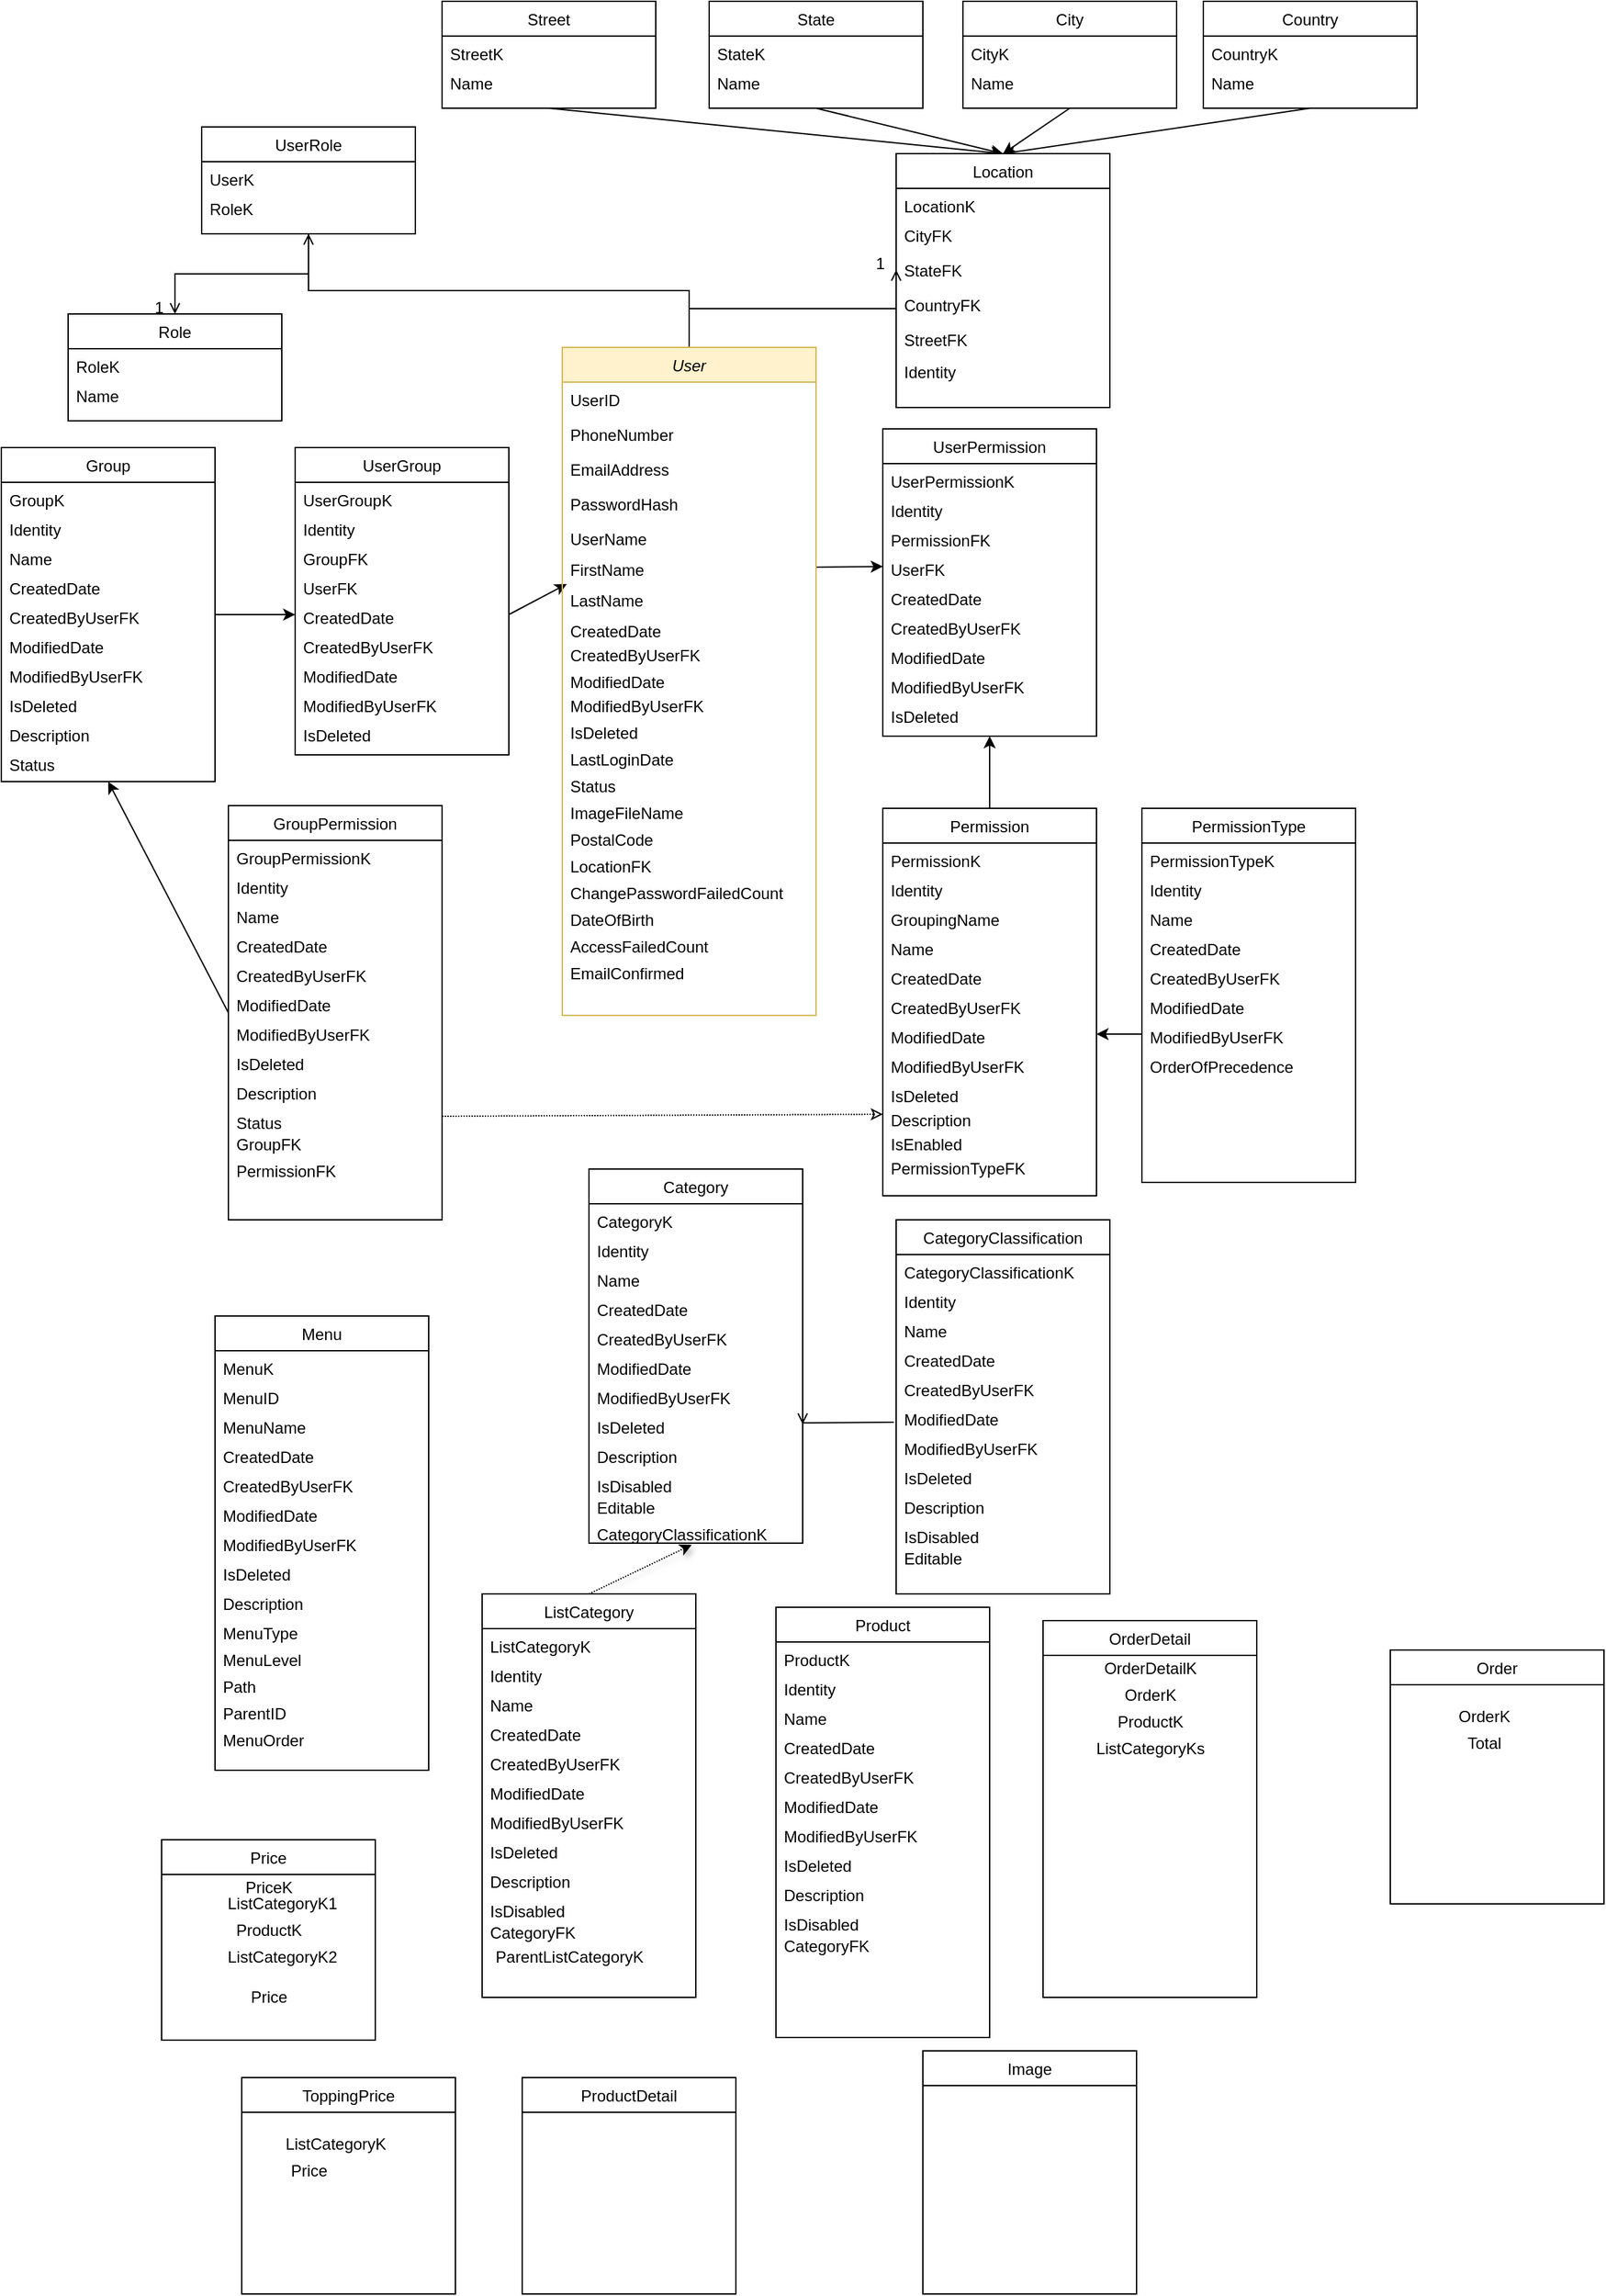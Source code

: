 <mxfile version="14.7.2" type="github">
  <diagram id="geMaEl1FuwY7ul6F_cNV" name="Page-1">
    <mxGraphModel dx="2500" dy="2110" grid="1" gridSize="10" guides="1" tooltips="1" connect="1" arrows="1" fold="1" page="1" pageScale="1" pageWidth="827" pageHeight="1169" math="0" shadow="0">
      <root>
        <mxCell id="0" />
        <mxCell id="1" parent="0" />
        <mxCell id="ypDiWu0o2FgRV-bL_6aW-1" value="" style="endArrow=open;shadow=0;strokeWidth=1;rounded=0;endFill=1;edgeStyle=elbowEdgeStyle;elbow=vertical;entryX=0;entryY=0.5;entryDx=0;entryDy=0;exitX=0.5;exitY=0;exitDx=0;exitDy=0;" parent="1" source="ypDiWu0o2FgRV-bL_6aW-56" target="ypDiWu0o2FgRV-bL_6aW-91" edge="1">
          <mxGeometry x="0.5" y="41" relative="1" as="geometry">
            <mxPoint x="380" y="192" as="sourcePoint" />
            <mxPoint x="540" y="192" as="targetPoint" />
            <mxPoint x="-40" y="32" as="offset" />
          </mxGeometry>
        </mxCell>
        <mxCell id="ypDiWu0o2FgRV-bL_6aW-2" value="1" style="resizable=0;align=right;verticalAlign=bottom;labelBackgroundColor=none;fontSize=12;" parent="ypDiWu0o2FgRV-bL_6aW-1" connectable="0" vertex="1">
          <mxGeometry x="1" relative="1" as="geometry">
            <mxPoint x="-7" y="4" as="offset" />
          </mxGeometry>
        </mxCell>
        <mxCell id="ypDiWu0o2FgRV-bL_6aW-3" value="" style="endArrow=classic;html=1;entryX=0.5;entryY=0;entryDx=0;entryDy=0;exitX=0.5;exitY=1;exitDx=0;exitDy=0;" parent="1" source="ypDiWu0o2FgRV-bL_6aW-7" target="ypDiWu0o2FgRV-bL_6aW-88" edge="1">
          <mxGeometry width="50" height="50" relative="1" as="geometry">
            <mxPoint x="390" y="-340" as="sourcePoint" />
            <mxPoint x="440" y="-390" as="targetPoint" />
          </mxGeometry>
        </mxCell>
        <mxCell id="ypDiWu0o2FgRV-bL_6aW-4" value="" style="endArrow=classic;html=1;exitX=0.5;exitY=1;exitDx=0;exitDy=0;entryX=0.5;entryY=0;entryDx=0;entryDy=0;" parent="1" source="ypDiWu0o2FgRV-bL_6aW-10" target="ypDiWu0o2FgRV-bL_6aW-88" edge="1">
          <mxGeometry width="50" height="50" relative="1" as="geometry">
            <mxPoint x="690" y="-350" as="sourcePoint" />
            <mxPoint x="200" y="-330" as="targetPoint" />
          </mxGeometry>
        </mxCell>
        <mxCell id="ypDiWu0o2FgRV-bL_6aW-5" value="" style="endArrow=classic;html=1;exitX=0.5;exitY=1;exitDx=0;exitDy=0;entryX=0.5;entryY=0;entryDx=0;entryDy=0;" parent="1" source="ypDiWu0o2FgRV-bL_6aW-13" target="ypDiWu0o2FgRV-bL_6aW-88" edge="1">
          <mxGeometry width="50" height="50" relative="1" as="geometry">
            <mxPoint x="810" y="-320" as="sourcePoint" />
            <mxPoint x="310" y="-330" as="targetPoint" />
          </mxGeometry>
        </mxCell>
        <mxCell id="ypDiWu0o2FgRV-bL_6aW-6" value="" style="endArrow=classic;html=1;exitX=0.5;exitY=1;exitDx=0;exitDy=0;entryX=0.5;entryY=0;entryDx=0;entryDy=0;" parent="1" source="ypDiWu0o2FgRV-bL_6aW-16" target="ypDiWu0o2FgRV-bL_6aW-88" edge="1">
          <mxGeometry width="50" height="50" relative="1" as="geometry">
            <mxPoint x="490" y="-500" as="sourcePoint" />
            <mxPoint x="200" y="-330" as="targetPoint" />
          </mxGeometry>
        </mxCell>
        <mxCell id="ypDiWu0o2FgRV-bL_6aW-7" value="Street" style="swimlane;fontStyle=0;align=center;verticalAlign=top;childLayout=stackLayout;horizontal=1;startSize=26;horizontalStack=0;resizeParent=1;resizeLast=0;collapsible=1;marginBottom=0;rounded=0;shadow=0;strokeWidth=1;" parent="1" vertex="1">
          <mxGeometry x="-110" y="-584" width="160" height="80" as="geometry">
            <mxRectangle x="550" y="140" width="160" height="26" as="alternateBounds" />
          </mxGeometry>
        </mxCell>
        <mxCell id="ypDiWu0o2FgRV-bL_6aW-8" value="StreetK" style="text;align=left;verticalAlign=top;spacingLeft=4;spacingRight=4;overflow=hidden;rotatable=0;points=[[0,0.5],[1,0.5]];portConstraint=eastwest;" parent="ypDiWu0o2FgRV-bL_6aW-7" vertex="1">
          <mxGeometry y="26" width="160" height="22" as="geometry" />
        </mxCell>
        <mxCell id="ypDiWu0o2FgRV-bL_6aW-9" value="Name" style="text;align=left;verticalAlign=top;spacingLeft=4;spacingRight=4;overflow=hidden;rotatable=0;points=[[0,0.5],[1,0.5]];portConstraint=eastwest;rounded=0;shadow=0;html=0;" parent="ypDiWu0o2FgRV-bL_6aW-7" vertex="1">
          <mxGeometry y="48" width="160" height="26" as="geometry" />
        </mxCell>
        <mxCell id="ypDiWu0o2FgRV-bL_6aW-10" value="State" style="swimlane;fontStyle=0;align=center;verticalAlign=top;childLayout=stackLayout;horizontal=1;startSize=26;horizontalStack=0;resizeParent=1;resizeLast=0;collapsible=1;marginBottom=0;rounded=0;shadow=0;strokeWidth=1;" parent="1" vertex="1">
          <mxGeometry x="90" y="-584" width="160" height="80" as="geometry">
            <mxRectangle x="550" y="140" width="160" height="26" as="alternateBounds" />
          </mxGeometry>
        </mxCell>
        <mxCell id="ypDiWu0o2FgRV-bL_6aW-11" value="StateK" style="text;align=left;verticalAlign=top;spacingLeft=4;spacingRight=4;overflow=hidden;rotatable=0;points=[[0,0.5],[1,0.5]];portConstraint=eastwest;" parent="ypDiWu0o2FgRV-bL_6aW-10" vertex="1">
          <mxGeometry y="26" width="160" height="22" as="geometry" />
        </mxCell>
        <mxCell id="ypDiWu0o2FgRV-bL_6aW-12" value="Name" style="text;align=left;verticalAlign=top;spacingLeft=4;spacingRight=4;overflow=hidden;rotatable=0;points=[[0,0.5],[1,0.5]];portConstraint=eastwest;rounded=0;shadow=0;html=0;" parent="ypDiWu0o2FgRV-bL_6aW-10" vertex="1">
          <mxGeometry y="48" width="160" height="26" as="geometry" />
        </mxCell>
        <mxCell id="ypDiWu0o2FgRV-bL_6aW-13" value="City" style="swimlane;fontStyle=0;align=center;verticalAlign=top;childLayout=stackLayout;horizontal=1;startSize=26;horizontalStack=0;resizeParent=1;resizeLast=0;collapsible=1;marginBottom=0;rounded=0;shadow=0;strokeWidth=1;" parent="1" vertex="1">
          <mxGeometry x="280" y="-584" width="160" height="80" as="geometry">
            <mxRectangle x="550" y="140" width="160" height="26" as="alternateBounds" />
          </mxGeometry>
        </mxCell>
        <mxCell id="ypDiWu0o2FgRV-bL_6aW-14" value="CityK" style="text;align=left;verticalAlign=top;spacingLeft=4;spacingRight=4;overflow=hidden;rotatable=0;points=[[0,0.5],[1,0.5]];portConstraint=eastwest;" parent="ypDiWu0o2FgRV-bL_6aW-13" vertex="1">
          <mxGeometry y="26" width="160" height="22" as="geometry" />
        </mxCell>
        <mxCell id="ypDiWu0o2FgRV-bL_6aW-15" value="Name" style="text;align=left;verticalAlign=top;spacingLeft=4;spacingRight=4;overflow=hidden;rotatable=0;points=[[0,0.5],[1,0.5]];portConstraint=eastwest;rounded=0;shadow=0;html=0;" parent="ypDiWu0o2FgRV-bL_6aW-13" vertex="1">
          <mxGeometry y="48" width="160" height="26" as="geometry" />
        </mxCell>
        <mxCell id="ypDiWu0o2FgRV-bL_6aW-16" value="Country" style="swimlane;fontStyle=0;align=center;verticalAlign=top;childLayout=stackLayout;horizontal=1;startSize=26;horizontalStack=0;resizeParent=1;resizeLast=0;collapsible=1;marginBottom=0;rounded=0;shadow=0;strokeWidth=1;" parent="1" vertex="1">
          <mxGeometry x="460" y="-584" width="160" height="80" as="geometry">
            <mxRectangle x="550" y="140" width="160" height="26" as="alternateBounds" />
          </mxGeometry>
        </mxCell>
        <mxCell id="ypDiWu0o2FgRV-bL_6aW-17" value="CountryK" style="text;align=left;verticalAlign=top;spacingLeft=4;spacingRight=4;overflow=hidden;rotatable=0;points=[[0,0.5],[1,0.5]];portConstraint=eastwest;" parent="ypDiWu0o2FgRV-bL_6aW-16" vertex="1">
          <mxGeometry y="26" width="160" height="22" as="geometry" />
        </mxCell>
        <mxCell id="ypDiWu0o2FgRV-bL_6aW-18" value="Name" style="text;align=left;verticalAlign=top;spacingLeft=4;spacingRight=4;overflow=hidden;rotatable=0;points=[[0,0.5],[1,0.5]];portConstraint=eastwest;rounded=0;shadow=0;html=0;" parent="ypDiWu0o2FgRV-bL_6aW-16" vertex="1">
          <mxGeometry y="48" width="160" height="26" as="geometry" />
        </mxCell>
        <mxCell id="ypDiWu0o2FgRV-bL_6aW-19" value="" style="endArrow=open;shadow=0;strokeWidth=1;rounded=0;endFill=1;edgeStyle=elbowEdgeStyle;elbow=vertical;entryX=0.5;entryY=0;entryDx=0;entryDy=0;exitX=0.5;exitY=1;exitDx=0;exitDy=0;" parent="1" source="ypDiWu0o2FgRV-bL_6aW-29" target="ypDiWu0o2FgRV-bL_6aW-32" edge="1">
          <mxGeometry x="0.5" y="41" relative="1" as="geometry">
            <mxPoint x="-140" y="-310" as="sourcePoint" />
            <mxPoint x="230" y="-280" as="targetPoint" />
            <mxPoint x="-40" y="32" as="offset" />
          </mxGeometry>
        </mxCell>
        <mxCell id="ypDiWu0o2FgRV-bL_6aW-20" value="1" style="resizable=0;align=right;verticalAlign=bottom;labelBackgroundColor=none;fontSize=12;" parent="ypDiWu0o2FgRV-bL_6aW-19" connectable="0" vertex="1">
          <mxGeometry x="1" relative="1" as="geometry">
            <mxPoint x="-7" y="4" as="offset" />
          </mxGeometry>
        </mxCell>
        <mxCell id="ypDiWu0o2FgRV-bL_6aW-21" value="" style="endArrow=open;shadow=0;strokeWidth=1;rounded=0;endFill=1;edgeStyle=elbowEdgeStyle;elbow=vertical;exitX=0.5;exitY=0;exitDx=0;exitDy=0;entryX=0.5;entryY=1;entryDx=0;entryDy=0;" parent="1" source="ypDiWu0o2FgRV-bL_6aW-56" target="ypDiWu0o2FgRV-bL_6aW-29" edge="1">
          <mxGeometry x="0.5" y="41" relative="1" as="geometry">
            <mxPoint x="155" y="-250" as="sourcePoint" />
            <mxPoint x="-110" y="-320" as="targetPoint" />
            <mxPoint x="-40" y="32" as="offset" />
          </mxGeometry>
        </mxCell>
        <mxCell id="ypDiWu0o2FgRV-bL_6aW-22" value="" style="endArrow=classic;html=1;entryX=0;entryY=0.5;entryDx=0;entryDy=0;exitX=1;exitY=0.5;exitDx=0;exitDy=0;" parent="1" target="ypDiWu0o2FgRV-bL_6aW-82" edge="1">
          <mxGeometry width="50" height="50" relative="1" as="geometry">
            <mxPoint x="170" y="-160.5" as="sourcePoint" />
            <mxPoint x="230" y="-470" as="targetPoint" />
          </mxGeometry>
        </mxCell>
        <mxCell id="ypDiWu0o2FgRV-bL_6aW-23" value="" style="endArrow=classic;html=1;exitX=0;exitY=0.5;exitDx=0;exitDy=0;entryX=1;entryY=0.5;entryDx=0;entryDy=0;" parent="1" source="ypDiWu0o2FgRV-bL_6aW-115" target="ypDiWu0o2FgRV-bL_6aW-102" edge="1">
          <mxGeometry width="50" height="50" relative="1" as="geometry">
            <mxPoint x="190" y="-133" as="sourcePoint" />
            <mxPoint x="410" y="-20" as="targetPoint" />
          </mxGeometry>
        </mxCell>
        <mxCell id="ypDiWu0o2FgRV-bL_6aW-24" value="" style="endArrow=classic;html=1;exitX=0.5;exitY=0;exitDx=0;exitDy=0;entryX=0.5;entryY=1;entryDx=0;entryDy=0;" parent="1" source="ypDiWu0o2FgRV-bL_6aW-95" target="ypDiWu0o2FgRV-bL_6aW-78" edge="1">
          <mxGeometry width="50" height="50" relative="1" as="geometry">
            <mxPoint x="620" y="40" as="sourcePoint" />
            <mxPoint x="360" as="targetPoint" />
          </mxGeometry>
        </mxCell>
        <mxCell id="ypDiWu0o2FgRV-bL_6aW-25" value="" style="endArrow=classic;html=1;exitX=1;exitY=0.5;exitDx=0;exitDy=0;entryX=0;entryY=0.5;entryDx=0;entryDy=0;" parent="1" source="ypDiWu0o2FgRV-bL_6aW-50" target="ypDiWu0o2FgRV-bL_6aW-40" edge="1">
          <mxGeometry width="50" height="50" relative="1" as="geometry">
            <mxPoint x="-70" y="90" as="sourcePoint" />
            <mxPoint x="-20" y="40" as="targetPoint" />
          </mxGeometry>
        </mxCell>
        <mxCell id="ypDiWu0o2FgRV-bL_6aW-26" value="" style="endArrow=classic;html=1;entryX=0.018;entryY=1.048;entryDx=0;entryDy=0;exitX=1;exitY=0.5;exitDx=0;exitDy=0;entryPerimeter=0;" parent="1" source="ypDiWu0o2FgRV-bL_6aW-40" target="ypDiWu0o2FgRV-bL_6aW-62" edge="1">
          <mxGeometry width="50" height="50" relative="1" as="geometry">
            <mxPoint x="-70" y="90" as="sourcePoint" />
            <mxPoint x="-20" y="40" as="targetPoint" />
          </mxGeometry>
        </mxCell>
        <mxCell id="ypDiWu0o2FgRV-bL_6aW-27" value="" style="endArrow=classic;html=1;exitX=0;exitY=0.5;exitDx=0;exitDy=0;entryX=0.5;entryY=1;entryDx=0;entryDy=0;" parent="1" source="ypDiWu0o2FgRV-bL_6aW-117" target="ypDiWu0o2FgRV-bL_6aW-45" edge="1">
          <mxGeometry width="50" height="50" relative="1" as="geometry">
            <mxPoint x="-260" y="290" as="sourcePoint" />
            <mxPoint x="-210" y="240" as="targetPoint" />
          </mxGeometry>
        </mxCell>
        <mxCell id="ypDiWu0o2FgRV-bL_6aW-28" value="" style="endArrow=classic;html=1;exitX=1;exitY=0.75;exitDx=0;exitDy=0;rounded=0;jumpStyle=none;snapToPoint=0;fixDash=0;endFill=0;startFill=0;orthogonalLoop=0;noJump=0;comic=0;deletable=0;cloneable=0;movable=0;bendable=0;editable=0;anchorPointDirection=0;entryX=0;entryY=0.5;entryDx=0;entryDy=0;dashed=1;dashPattern=1 1;" parent="1" source="ypDiWu0o2FgRV-bL_6aW-117" target="ypDiWu0o2FgRV-bL_6aW-105" edge="1">
          <mxGeometry width="50" height="50" relative="1" as="geometry">
            <mxPoint x="-90" y="290" as="sourcePoint" />
            <mxPoint x="320" y="200" as="targetPoint" />
          </mxGeometry>
        </mxCell>
        <mxCell id="ypDiWu0o2FgRV-bL_6aW-29" value="UserRole" style="swimlane;fontStyle=0;align=center;verticalAlign=top;childLayout=stackLayout;horizontal=1;startSize=26;horizontalStack=0;resizeParent=1;resizeLast=0;collapsible=1;marginBottom=0;rounded=0;shadow=0;strokeWidth=1;" parent="1" vertex="1">
          <mxGeometry x="-290" y="-490" width="160" height="80" as="geometry">
            <mxRectangle x="550" y="140" width="160" height="26" as="alternateBounds" />
          </mxGeometry>
        </mxCell>
        <mxCell id="ypDiWu0o2FgRV-bL_6aW-30" value="UserK" style="text;align=left;verticalAlign=top;spacingLeft=4;spacingRight=4;overflow=hidden;rotatable=0;points=[[0,0.5],[1,0.5]];portConstraint=eastwest;" parent="ypDiWu0o2FgRV-bL_6aW-29" vertex="1">
          <mxGeometry y="26" width="160" height="22" as="geometry" />
        </mxCell>
        <mxCell id="ypDiWu0o2FgRV-bL_6aW-31" value="RoleK" style="text;align=left;verticalAlign=top;spacingLeft=4;spacingRight=4;overflow=hidden;rotatable=0;points=[[0,0.5],[1,0.5]];portConstraint=eastwest;rounded=0;shadow=0;html=0;" parent="ypDiWu0o2FgRV-bL_6aW-29" vertex="1">
          <mxGeometry y="48" width="160" height="26" as="geometry" />
        </mxCell>
        <mxCell id="ypDiWu0o2FgRV-bL_6aW-32" value="Role" style="swimlane;fontStyle=0;align=center;verticalAlign=top;childLayout=stackLayout;horizontal=1;startSize=26;horizontalStack=0;resizeParent=1;resizeLast=0;collapsible=1;marginBottom=0;rounded=0;shadow=0;strokeWidth=1;" parent="1" vertex="1">
          <mxGeometry x="-390" y="-350" width="160" height="80" as="geometry">
            <mxRectangle x="550" y="140" width="160" height="26" as="alternateBounds" />
          </mxGeometry>
        </mxCell>
        <mxCell id="ypDiWu0o2FgRV-bL_6aW-33" value="RoleK" style="text;align=left;verticalAlign=top;spacingLeft=4;spacingRight=4;overflow=hidden;rotatable=0;points=[[0,0.5],[1,0.5]];portConstraint=eastwest;" parent="ypDiWu0o2FgRV-bL_6aW-32" vertex="1">
          <mxGeometry y="26" width="160" height="22" as="geometry" />
        </mxCell>
        <mxCell id="ypDiWu0o2FgRV-bL_6aW-34" value="Name" style="text;align=left;verticalAlign=top;spacingLeft=4;spacingRight=4;overflow=hidden;rotatable=0;points=[[0,0.5],[1,0.5]];portConstraint=eastwest;rounded=0;shadow=0;html=0;" parent="ypDiWu0o2FgRV-bL_6aW-32" vertex="1">
          <mxGeometry y="48" width="160" height="26" as="geometry" />
        </mxCell>
        <mxCell id="ypDiWu0o2FgRV-bL_6aW-35" value="UserGroup" style="swimlane;fontStyle=0;align=center;verticalAlign=top;childLayout=stackLayout;horizontal=1;startSize=26;horizontalStack=0;resizeParent=1;resizeLast=0;collapsible=1;marginBottom=0;rounded=0;shadow=0;strokeWidth=1;" parent="1" vertex="1">
          <mxGeometry x="-220" y="-250" width="160" height="230" as="geometry">
            <mxRectangle x="550" y="140" width="160" height="26" as="alternateBounds" />
          </mxGeometry>
        </mxCell>
        <mxCell id="ypDiWu0o2FgRV-bL_6aW-36" value="UserGroupK" style="text;align=left;verticalAlign=top;spacingLeft=4;spacingRight=4;overflow=hidden;rotatable=0;points=[[0,0.5],[1,0.5]];portConstraint=eastwest;" parent="ypDiWu0o2FgRV-bL_6aW-35" vertex="1">
          <mxGeometry y="26" width="160" height="22" as="geometry" />
        </mxCell>
        <mxCell id="ypDiWu0o2FgRV-bL_6aW-37" value="Identity" style="text;align=left;verticalAlign=top;spacingLeft=4;spacingRight=4;overflow=hidden;rotatable=0;points=[[0,0.5],[1,0.5]];portConstraint=eastwest;rounded=0;shadow=0;html=0;" parent="ypDiWu0o2FgRV-bL_6aW-35" vertex="1">
          <mxGeometry y="48" width="160" height="22" as="geometry" />
        </mxCell>
        <mxCell id="ypDiWu0o2FgRV-bL_6aW-38" value="GroupFK" style="text;align=left;verticalAlign=top;spacingLeft=4;spacingRight=4;overflow=hidden;rotatable=0;points=[[0,0.5],[1,0.5]];portConstraint=eastwest;rounded=0;shadow=0;html=0;" parent="ypDiWu0o2FgRV-bL_6aW-35" vertex="1">
          <mxGeometry y="70" width="160" height="22" as="geometry" />
        </mxCell>
        <mxCell id="ypDiWu0o2FgRV-bL_6aW-39" value="UserFK" style="text;align=left;verticalAlign=top;spacingLeft=4;spacingRight=4;overflow=hidden;rotatable=0;points=[[0,0.5],[1,0.5]];portConstraint=eastwest;rounded=0;shadow=0;html=0;" parent="ypDiWu0o2FgRV-bL_6aW-35" vertex="1">
          <mxGeometry y="92" width="160" height="22" as="geometry" />
        </mxCell>
        <mxCell id="ypDiWu0o2FgRV-bL_6aW-40" value="CreatedDate" style="text;align=left;verticalAlign=top;spacingLeft=4;spacingRight=4;overflow=hidden;rotatable=0;points=[[0,0.5],[1,0.5]];portConstraint=eastwest;rounded=0;shadow=0;html=0;" parent="ypDiWu0o2FgRV-bL_6aW-35" vertex="1">
          <mxGeometry y="114" width="160" height="22" as="geometry" />
        </mxCell>
        <mxCell id="ypDiWu0o2FgRV-bL_6aW-41" value="CreatedByUserFK" style="text;align=left;verticalAlign=top;spacingLeft=4;spacingRight=4;overflow=hidden;rotatable=0;points=[[0,0.5],[1,0.5]];portConstraint=eastwest;rounded=0;shadow=0;html=0;" parent="ypDiWu0o2FgRV-bL_6aW-35" vertex="1">
          <mxGeometry y="136" width="160" height="22" as="geometry" />
        </mxCell>
        <mxCell id="ypDiWu0o2FgRV-bL_6aW-42" value="ModifiedDate" style="text;align=left;verticalAlign=top;spacingLeft=4;spacingRight=4;overflow=hidden;rotatable=0;points=[[0,0.5],[1,0.5]];portConstraint=eastwest;rounded=0;shadow=0;html=0;" parent="ypDiWu0o2FgRV-bL_6aW-35" vertex="1">
          <mxGeometry y="158" width="160" height="22" as="geometry" />
        </mxCell>
        <mxCell id="ypDiWu0o2FgRV-bL_6aW-43" value="ModifiedByUserFK" style="text;align=left;verticalAlign=top;spacingLeft=4;spacingRight=4;overflow=hidden;rotatable=0;points=[[0,0.5],[1,0.5]];portConstraint=eastwest;rounded=0;shadow=0;html=0;" parent="ypDiWu0o2FgRV-bL_6aW-35" vertex="1">
          <mxGeometry y="180" width="160" height="22" as="geometry" />
        </mxCell>
        <mxCell id="ypDiWu0o2FgRV-bL_6aW-44" value="IsDeleted" style="text;align=left;verticalAlign=top;spacingLeft=4;spacingRight=4;overflow=hidden;rotatable=0;points=[[0,0.5],[1,0.5]];portConstraint=eastwest;rounded=0;shadow=0;html=0;" parent="ypDiWu0o2FgRV-bL_6aW-35" vertex="1">
          <mxGeometry y="202" width="160" height="22" as="geometry" />
        </mxCell>
        <mxCell id="ypDiWu0o2FgRV-bL_6aW-45" value="Group" style="swimlane;fontStyle=0;align=center;verticalAlign=top;childLayout=stackLayout;horizontal=1;startSize=26;horizontalStack=0;resizeParent=1;resizeLast=0;collapsible=1;marginBottom=0;rounded=0;shadow=0;strokeWidth=1;" parent="1" vertex="1">
          <mxGeometry x="-440" y="-250" width="160" height="250" as="geometry">
            <mxRectangle x="550" y="140" width="160" height="26" as="alternateBounds" />
          </mxGeometry>
        </mxCell>
        <mxCell id="ypDiWu0o2FgRV-bL_6aW-46" value="GroupK" style="text;align=left;verticalAlign=top;spacingLeft=4;spacingRight=4;overflow=hidden;rotatable=0;points=[[0,0.5],[1,0.5]];portConstraint=eastwest;" parent="ypDiWu0o2FgRV-bL_6aW-45" vertex="1">
          <mxGeometry y="26" width="160" height="22" as="geometry" />
        </mxCell>
        <mxCell id="ypDiWu0o2FgRV-bL_6aW-47" value="Identity" style="text;align=left;verticalAlign=top;spacingLeft=4;spacingRight=4;overflow=hidden;rotatable=0;points=[[0,0.5],[1,0.5]];portConstraint=eastwest;rounded=0;shadow=0;html=0;" parent="ypDiWu0o2FgRV-bL_6aW-45" vertex="1">
          <mxGeometry y="48" width="160" height="22" as="geometry" />
        </mxCell>
        <mxCell id="ypDiWu0o2FgRV-bL_6aW-48" value="Name" style="text;align=left;verticalAlign=top;spacingLeft=4;spacingRight=4;overflow=hidden;rotatable=0;points=[[0,0.5],[1,0.5]];portConstraint=eastwest;rounded=0;shadow=0;html=0;" parent="ypDiWu0o2FgRV-bL_6aW-45" vertex="1">
          <mxGeometry y="70" width="160" height="22" as="geometry" />
        </mxCell>
        <mxCell id="ypDiWu0o2FgRV-bL_6aW-49" value="CreatedDate" style="text;align=left;verticalAlign=top;spacingLeft=4;spacingRight=4;overflow=hidden;rotatable=0;points=[[0,0.5],[1,0.5]];portConstraint=eastwest;rounded=0;shadow=0;html=0;" parent="ypDiWu0o2FgRV-bL_6aW-45" vertex="1">
          <mxGeometry y="92" width="160" height="22" as="geometry" />
        </mxCell>
        <mxCell id="ypDiWu0o2FgRV-bL_6aW-50" value="CreatedByUserFK" style="text;align=left;verticalAlign=top;spacingLeft=4;spacingRight=4;overflow=hidden;rotatable=0;points=[[0,0.5],[1,0.5]];portConstraint=eastwest;rounded=0;shadow=0;html=0;" parent="ypDiWu0o2FgRV-bL_6aW-45" vertex="1">
          <mxGeometry y="114" width="160" height="22" as="geometry" />
        </mxCell>
        <mxCell id="ypDiWu0o2FgRV-bL_6aW-51" value="ModifiedDate" style="text;align=left;verticalAlign=top;spacingLeft=4;spacingRight=4;overflow=hidden;rotatable=0;points=[[0,0.5],[1,0.5]];portConstraint=eastwest;rounded=0;shadow=0;html=0;" parent="ypDiWu0o2FgRV-bL_6aW-45" vertex="1">
          <mxGeometry y="136" width="160" height="22" as="geometry" />
        </mxCell>
        <mxCell id="ypDiWu0o2FgRV-bL_6aW-52" value="ModifiedByUserFK" style="text;align=left;verticalAlign=top;spacingLeft=4;spacingRight=4;overflow=hidden;rotatable=0;points=[[0,0.5],[1,0.5]];portConstraint=eastwest;rounded=0;shadow=0;html=0;" parent="ypDiWu0o2FgRV-bL_6aW-45" vertex="1">
          <mxGeometry y="158" width="160" height="22" as="geometry" />
        </mxCell>
        <mxCell id="ypDiWu0o2FgRV-bL_6aW-53" value="IsDeleted" style="text;align=left;verticalAlign=top;spacingLeft=4;spacingRight=4;overflow=hidden;rotatable=0;points=[[0,0.5],[1,0.5]];portConstraint=eastwest;rounded=0;shadow=0;html=0;" parent="ypDiWu0o2FgRV-bL_6aW-45" vertex="1">
          <mxGeometry y="180" width="160" height="22" as="geometry" />
        </mxCell>
        <mxCell id="ypDiWu0o2FgRV-bL_6aW-54" value="Description" style="text;align=left;verticalAlign=top;spacingLeft=4;spacingRight=4;overflow=hidden;rotatable=0;points=[[0,0.5],[1,0.5]];portConstraint=eastwest;rounded=0;shadow=0;html=0;" parent="ypDiWu0o2FgRV-bL_6aW-45" vertex="1">
          <mxGeometry y="202" width="160" height="22" as="geometry" />
        </mxCell>
        <mxCell id="ypDiWu0o2FgRV-bL_6aW-55" value="Status" style="text;align=left;verticalAlign=top;spacingLeft=4;spacingRight=4;overflow=hidden;rotatable=0;points=[[0,0.5],[1,0.5]];portConstraint=eastwest;rounded=0;shadow=0;html=0;" parent="ypDiWu0o2FgRV-bL_6aW-45" vertex="1">
          <mxGeometry y="224" width="160" height="16" as="geometry" />
        </mxCell>
        <mxCell id="ypDiWu0o2FgRV-bL_6aW-56" value="User" style="swimlane;fontStyle=2;align=center;verticalAlign=top;childLayout=stackLayout;horizontal=1;startSize=26;horizontalStack=0;resizeParent=1;resizeLast=0;collapsible=1;marginBottom=0;rounded=0;shadow=0;strokeWidth=1;fillColor=#fff2cc;strokeColor=#d6b656;" parent="1" vertex="1">
          <mxGeometry x="-20" y="-325" width="190" height="500" as="geometry">
            <mxRectangle x="230" y="140" width="160" height="26" as="alternateBounds" />
          </mxGeometry>
        </mxCell>
        <mxCell id="ypDiWu0o2FgRV-bL_6aW-57" value="UserID" style="text;align=left;verticalAlign=top;spacingLeft=4;spacingRight=4;overflow=hidden;rotatable=0;points=[[0,0.5],[1,0.5]];portConstraint=eastwest;" parent="ypDiWu0o2FgRV-bL_6aW-56" vertex="1">
          <mxGeometry y="26" width="190" height="26" as="geometry" />
        </mxCell>
        <mxCell id="ypDiWu0o2FgRV-bL_6aW-58" value="PhoneNumber" style="text;align=left;verticalAlign=top;spacingLeft=4;spacingRight=4;overflow=hidden;rotatable=0;points=[[0,0.5],[1,0.5]];portConstraint=eastwest;rounded=0;shadow=0;html=0;" parent="ypDiWu0o2FgRV-bL_6aW-56" vertex="1">
          <mxGeometry y="52" width="190" height="26" as="geometry" />
        </mxCell>
        <mxCell id="ypDiWu0o2FgRV-bL_6aW-59" value="EmailAddress" style="text;align=left;verticalAlign=top;spacingLeft=4;spacingRight=4;overflow=hidden;rotatable=0;points=[[0,0.5],[1,0.5]];portConstraint=eastwest;rounded=0;shadow=0;html=0;" parent="ypDiWu0o2FgRV-bL_6aW-56" vertex="1">
          <mxGeometry y="78" width="190" height="26" as="geometry" />
        </mxCell>
        <mxCell id="ypDiWu0o2FgRV-bL_6aW-60" value="PasswordHash" style="text;align=left;verticalAlign=top;spacingLeft=4;spacingRight=4;overflow=hidden;rotatable=0;points=[[0,0.5],[1,0.5]];portConstraint=eastwest;rounded=0;shadow=0;html=0;" parent="ypDiWu0o2FgRV-bL_6aW-56" vertex="1">
          <mxGeometry y="104" width="190" height="26" as="geometry" />
        </mxCell>
        <mxCell id="ypDiWu0o2FgRV-bL_6aW-61" value="UserName" style="text;align=left;verticalAlign=top;spacingLeft=4;spacingRight=4;overflow=hidden;rotatable=0;points=[[0,0.5],[1,0.5]];portConstraint=eastwest;rounded=0;shadow=0;html=0;" parent="ypDiWu0o2FgRV-bL_6aW-56" vertex="1">
          <mxGeometry y="130" width="190" height="23" as="geometry" />
        </mxCell>
        <mxCell id="ypDiWu0o2FgRV-bL_6aW-62" value="FirstName" style="text;align=left;verticalAlign=top;spacingLeft=4;spacingRight=4;overflow=hidden;rotatable=0;points=[[0,0.5],[1,0.5]];portConstraint=eastwest;rounded=0;shadow=0;html=0;" parent="ypDiWu0o2FgRV-bL_6aW-56" vertex="1">
          <mxGeometry y="153" width="190" height="23" as="geometry" />
        </mxCell>
        <mxCell id="ypDiWu0o2FgRV-bL_6aW-63" value="LastName" style="text;align=left;verticalAlign=top;spacingLeft=4;spacingRight=4;overflow=hidden;rotatable=0;points=[[0,0.5],[1,0.5]];portConstraint=eastwest;rounded=0;shadow=0;html=0;" parent="ypDiWu0o2FgRV-bL_6aW-56" vertex="1">
          <mxGeometry y="176" width="190" height="23" as="geometry" />
        </mxCell>
        <mxCell id="ypDiWu0o2FgRV-bL_6aW-64" value="CreatedDate" style="text;align=left;verticalAlign=top;spacingLeft=4;spacingRight=4;overflow=hidden;rotatable=0;points=[[0,0.5],[1,0.5]];portConstraint=eastwest;rounded=0;shadow=0;html=0;" parent="ypDiWu0o2FgRV-bL_6aW-56" vertex="1">
          <mxGeometry y="199" width="190" height="18" as="geometry" />
        </mxCell>
        <mxCell id="ypDiWu0o2FgRV-bL_6aW-65" value="CreatedByUserFK" style="text;align=left;verticalAlign=top;spacingLeft=4;spacingRight=4;overflow=hidden;rotatable=0;points=[[0,0.5],[1,0.5]];portConstraint=eastwest;rounded=0;shadow=0;html=0;" parent="ypDiWu0o2FgRV-bL_6aW-56" vertex="1">
          <mxGeometry y="217" width="190" height="20" as="geometry" />
        </mxCell>
        <mxCell id="ypDiWu0o2FgRV-bL_6aW-66" value="ModifiedDate" style="text;align=left;verticalAlign=top;spacingLeft=4;spacingRight=4;overflow=hidden;rotatable=0;points=[[0,0.5],[1,0.5]];portConstraint=eastwest;rounded=0;shadow=0;html=0;" parent="ypDiWu0o2FgRV-bL_6aW-56" vertex="1">
          <mxGeometry y="237" width="190" height="18" as="geometry" />
        </mxCell>
        <mxCell id="ypDiWu0o2FgRV-bL_6aW-67" value="ModifiedByUserFK" style="text;align=left;verticalAlign=top;spacingLeft=4;spacingRight=4;overflow=hidden;rotatable=0;points=[[0,0.5],[1,0.5]];portConstraint=eastwest;rounded=0;shadow=0;html=0;" parent="ypDiWu0o2FgRV-bL_6aW-56" vertex="1">
          <mxGeometry y="255" width="190" height="20" as="geometry" />
        </mxCell>
        <mxCell id="ypDiWu0o2FgRV-bL_6aW-68" value="IsDeleted" style="text;align=left;verticalAlign=top;spacingLeft=4;spacingRight=4;overflow=hidden;rotatable=0;points=[[0,0.5],[1,0.5]];portConstraint=eastwest;rounded=0;shadow=0;html=0;" parent="ypDiWu0o2FgRV-bL_6aW-56" vertex="1">
          <mxGeometry y="275" width="190" height="20" as="geometry" />
        </mxCell>
        <mxCell id="ypDiWu0o2FgRV-bL_6aW-69" value="LastLoginDate" style="text;align=left;verticalAlign=top;spacingLeft=4;spacingRight=4;overflow=hidden;rotatable=0;points=[[0,0.5],[1,0.5]];portConstraint=eastwest;rounded=0;shadow=0;html=0;" parent="ypDiWu0o2FgRV-bL_6aW-56" vertex="1">
          <mxGeometry y="295" width="190" height="20" as="geometry" />
        </mxCell>
        <mxCell id="ypDiWu0o2FgRV-bL_6aW-70" value="Status" style="text;align=left;verticalAlign=top;spacingLeft=4;spacingRight=4;overflow=hidden;rotatable=0;points=[[0,0.5],[1,0.5]];portConstraint=eastwest;rounded=0;shadow=0;html=0;" parent="ypDiWu0o2FgRV-bL_6aW-56" vertex="1">
          <mxGeometry y="315" width="190" height="20" as="geometry" />
        </mxCell>
        <mxCell id="ypDiWu0o2FgRV-bL_6aW-71" value="ImageFileName" style="text;align=left;verticalAlign=top;spacingLeft=4;spacingRight=4;overflow=hidden;rotatable=0;points=[[0,0.5],[1,0.5]];portConstraint=eastwest;rounded=0;shadow=0;html=0;" parent="ypDiWu0o2FgRV-bL_6aW-56" vertex="1">
          <mxGeometry y="335" width="190" height="20" as="geometry" />
        </mxCell>
        <mxCell id="ypDiWu0o2FgRV-bL_6aW-72" value="PostalCode" style="text;align=left;verticalAlign=top;spacingLeft=4;spacingRight=4;overflow=hidden;rotatable=0;points=[[0,0.5],[1,0.5]];portConstraint=eastwest;rounded=0;shadow=0;html=0;" parent="ypDiWu0o2FgRV-bL_6aW-56" vertex="1">
          <mxGeometry y="355" width="190" height="20" as="geometry" />
        </mxCell>
        <mxCell id="ypDiWu0o2FgRV-bL_6aW-73" value="LocationFK" style="text;align=left;verticalAlign=top;spacingLeft=4;spacingRight=4;overflow=hidden;rotatable=0;points=[[0,0.5],[1,0.5]];portConstraint=eastwest;rounded=0;shadow=0;html=0;" parent="ypDiWu0o2FgRV-bL_6aW-56" vertex="1">
          <mxGeometry y="375" width="190" height="20" as="geometry" />
        </mxCell>
        <mxCell id="ypDiWu0o2FgRV-bL_6aW-74" value="ChangePasswordFailedCount" style="text;align=left;verticalAlign=top;spacingLeft=4;spacingRight=4;overflow=hidden;rotatable=0;points=[[0,0.5],[1,0.5]];portConstraint=eastwest;rounded=0;shadow=0;html=0;" parent="ypDiWu0o2FgRV-bL_6aW-56" vertex="1">
          <mxGeometry y="395" width="190" height="20" as="geometry" />
        </mxCell>
        <mxCell id="ypDiWu0o2FgRV-bL_6aW-75" value="DateOfBirth" style="text;align=left;verticalAlign=top;spacingLeft=4;spacingRight=4;overflow=hidden;rotatable=0;points=[[0,0.5],[1,0.5]];portConstraint=eastwest;rounded=0;shadow=0;html=0;" parent="ypDiWu0o2FgRV-bL_6aW-56" vertex="1">
          <mxGeometry y="415" width="190" height="20" as="geometry" />
        </mxCell>
        <mxCell id="ypDiWu0o2FgRV-bL_6aW-76" value="AccessFailedCount" style="text;align=left;verticalAlign=top;spacingLeft=4;spacingRight=4;overflow=hidden;rotatable=0;points=[[0,0.5],[1,0.5]];portConstraint=eastwest;rounded=0;shadow=0;html=0;" parent="ypDiWu0o2FgRV-bL_6aW-56" vertex="1">
          <mxGeometry y="435" width="190" height="20" as="geometry" />
        </mxCell>
        <mxCell id="ypDiWu0o2FgRV-bL_6aW-77" value="EmailConfirmed" style="text;align=left;verticalAlign=top;spacingLeft=4;spacingRight=4;overflow=hidden;rotatable=0;points=[[0,0.5],[1,0.5]];portConstraint=eastwest;rounded=0;shadow=0;html=0;" parent="ypDiWu0o2FgRV-bL_6aW-56" vertex="1">
          <mxGeometry y="455" width="190" height="20" as="geometry" />
        </mxCell>
        <mxCell id="ypDiWu0o2FgRV-bL_6aW-78" value="UserPermission" style="swimlane;fontStyle=0;align=center;verticalAlign=top;childLayout=stackLayout;horizontal=1;startSize=26;horizontalStack=0;resizeParent=1;resizeLast=0;collapsible=1;marginBottom=0;rounded=0;shadow=0;strokeWidth=1;" parent="1" vertex="1">
          <mxGeometry x="220" y="-264" width="160" height="230" as="geometry">
            <mxRectangle x="550" y="140" width="160" height="26" as="alternateBounds" />
          </mxGeometry>
        </mxCell>
        <mxCell id="ypDiWu0o2FgRV-bL_6aW-79" value="UserPermissionK" style="text;align=left;verticalAlign=top;spacingLeft=4;spacingRight=4;overflow=hidden;rotatable=0;points=[[0,0.5],[1,0.5]];portConstraint=eastwest;" parent="ypDiWu0o2FgRV-bL_6aW-78" vertex="1">
          <mxGeometry y="26" width="160" height="22" as="geometry" />
        </mxCell>
        <mxCell id="ypDiWu0o2FgRV-bL_6aW-80" value="Identity" style="text;align=left;verticalAlign=top;spacingLeft=4;spacingRight=4;overflow=hidden;rotatable=0;points=[[0,0.5],[1,0.5]];portConstraint=eastwest;rounded=0;shadow=0;html=0;" parent="ypDiWu0o2FgRV-bL_6aW-78" vertex="1">
          <mxGeometry y="48" width="160" height="22" as="geometry" />
        </mxCell>
        <mxCell id="ypDiWu0o2FgRV-bL_6aW-81" value="PermissionFK" style="text;align=left;verticalAlign=top;spacingLeft=4;spacingRight=4;overflow=hidden;rotatable=0;points=[[0,0.5],[1,0.5]];portConstraint=eastwest;rounded=0;shadow=0;html=0;" parent="ypDiWu0o2FgRV-bL_6aW-78" vertex="1">
          <mxGeometry y="70" width="160" height="22" as="geometry" />
        </mxCell>
        <mxCell id="ypDiWu0o2FgRV-bL_6aW-82" value="UserFK" style="text;align=left;verticalAlign=top;spacingLeft=4;spacingRight=4;overflow=hidden;rotatable=0;points=[[0,0.5],[1,0.5]];portConstraint=eastwest;rounded=0;shadow=0;html=0;" parent="ypDiWu0o2FgRV-bL_6aW-78" vertex="1">
          <mxGeometry y="92" width="160" height="22" as="geometry" />
        </mxCell>
        <mxCell id="ypDiWu0o2FgRV-bL_6aW-83" value="CreatedDate" style="text;align=left;verticalAlign=top;spacingLeft=4;spacingRight=4;overflow=hidden;rotatable=0;points=[[0,0.5],[1,0.5]];portConstraint=eastwest;rounded=0;shadow=0;html=0;" parent="ypDiWu0o2FgRV-bL_6aW-78" vertex="1">
          <mxGeometry y="114" width="160" height="22" as="geometry" />
        </mxCell>
        <mxCell id="ypDiWu0o2FgRV-bL_6aW-84" value="CreatedByUserFK" style="text;align=left;verticalAlign=top;spacingLeft=4;spacingRight=4;overflow=hidden;rotatable=0;points=[[0,0.5],[1,0.5]];portConstraint=eastwest;rounded=0;shadow=0;html=0;" parent="ypDiWu0o2FgRV-bL_6aW-78" vertex="1">
          <mxGeometry y="136" width="160" height="22" as="geometry" />
        </mxCell>
        <mxCell id="ypDiWu0o2FgRV-bL_6aW-85" value="ModifiedDate" style="text;align=left;verticalAlign=top;spacingLeft=4;spacingRight=4;overflow=hidden;rotatable=0;points=[[0,0.5],[1,0.5]];portConstraint=eastwest;rounded=0;shadow=0;html=0;" parent="ypDiWu0o2FgRV-bL_6aW-78" vertex="1">
          <mxGeometry y="158" width="160" height="22" as="geometry" />
        </mxCell>
        <mxCell id="ypDiWu0o2FgRV-bL_6aW-86" value="ModifiedByUserFK" style="text;align=left;verticalAlign=top;spacingLeft=4;spacingRight=4;overflow=hidden;rotatable=0;points=[[0,0.5],[1,0.5]];portConstraint=eastwest;rounded=0;shadow=0;html=0;" parent="ypDiWu0o2FgRV-bL_6aW-78" vertex="1">
          <mxGeometry y="180" width="160" height="22" as="geometry" />
        </mxCell>
        <mxCell id="ypDiWu0o2FgRV-bL_6aW-87" value="IsDeleted" style="text;align=left;verticalAlign=top;spacingLeft=4;spacingRight=4;overflow=hidden;rotatable=0;points=[[0,0.5],[1,0.5]];portConstraint=eastwest;rounded=0;shadow=0;html=0;" parent="ypDiWu0o2FgRV-bL_6aW-78" vertex="1">
          <mxGeometry y="202" width="160" height="22" as="geometry" />
        </mxCell>
        <mxCell id="ypDiWu0o2FgRV-bL_6aW-88" value="Location" style="swimlane;fontStyle=0;align=center;verticalAlign=top;childLayout=stackLayout;horizontal=1;startSize=26;horizontalStack=0;resizeParent=1;resizeLast=0;collapsible=1;marginBottom=0;rounded=0;shadow=0;strokeWidth=1;" parent="1" vertex="1">
          <mxGeometry x="230" y="-470" width="160" height="190" as="geometry">
            <mxRectangle x="550" y="140" width="160" height="26" as="alternateBounds" />
          </mxGeometry>
        </mxCell>
        <mxCell id="ypDiWu0o2FgRV-bL_6aW-89" value="LocationK" style="text;align=left;verticalAlign=top;spacingLeft=4;spacingRight=4;overflow=hidden;rotatable=0;points=[[0,0.5],[1,0.5]];portConstraint=eastwest;" parent="ypDiWu0o2FgRV-bL_6aW-88" vertex="1">
          <mxGeometry y="26" width="160" height="22" as="geometry" />
        </mxCell>
        <mxCell id="ypDiWu0o2FgRV-bL_6aW-90" value="CityFK" style="text;align=left;verticalAlign=top;spacingLeft=4;spacingRight=4;overflow=hidden;rotatable=0;points=[[0,0.5],[1,0.5]];portConstraint=eastwest;rounded=0;shadow=0;html=0;" parent="ypDiWu0o2FgRV-bL_6aW-88" vertex="1">
          <mxGeometry y="48" width="160" height="26" as="geometry" />
        </mxCell>
        <mxCell id="ypDiWu0o2FgRV-bL_6aW-91" value="StateFK" style="text;align=left;verticalAlign=top;spacingLeft=4;spacingRight=4;overflow=hidden;rotatable=0;points=[[0,0.5],[1,0.5]];portConstraint=eastwest;rounded=0;shadow=0;html=0;" parent="ypDiWu0o2FgRV-bL_6aW-88" vertex="1">
          <mxGeometry y="74" width="160" height="26" as="geometry" />
        </mxCell>
        <mxCell id="ypDiWu0o2FgRV-bL_6aW-92" value="CountryFK" style="text;align=left;verticalAlign=top;spacingLeft=4;spacingRight=4;overflow=hidden;rotatable=0;points=[[0,0.5],[1,0.5]];portConstraint=eastwest;rounded=0;shadow=0;html=0;" parent="ypDiWu0o2FgRV-bL_6aW-88" vertex="1">
          <mxGeometry y="100" width="160" height="26" as="geometry" />
        </mxCell>
        <mxCell id="ypDiWu0o2FgRV-bL_6aW-93" value="StreetFK" style="text;align=left;verticalAlign=top;spacingLeft=4;spacingRight=4;overflow=hidden;rotatable=0;points=[[0,0.5],[1,0.5]];portConstraint=eastwest;rounded=0;shadow=0;html=0;" parent="ypDiWu0o2FgRV-bL_6aW-88" vertex="1">
          <mxGeometry y="126" width="160" height="24" as="geometry" />
        </mxCell>
        <mxCell id="ypDiWu0o2FgRV-bL_6aW-94" value="Identity" style="text;align=left;verticalAlign=top;spacingLeft=4;spacingRight=4;overflow=hidden;rotatable=0;points=[[0,0.5],[1,0.5]];portConstraint=eastwest;rounded=0;shadow=0;html=0;" parent="ypDiWu0o2FgRV-bL_6aW-88" vertex="1">
          <mxGeometry y="150" width="160" height="24" as="geometry" />
        </mxCell>
        <mxCell id="ypDiWu0o2FgRV-bL_6aW-95" value="Permission" style="swimlane;fontStyle=0;align=center;verticalAlign=top;childLayout=stackLayout;horizontal=1;startSize=26;horizontalStack=0;resizeParent=1;resizeLast=0;collapsible=1;marginBottom=0;rounded=0;shadow=0;strokeWidth=1;" parent="1" vertex="1">
          <mxGeometry x="220" y="20" width="160" height="290" as="geometry">
            <mxRectangle x="550" y="140" width="160" height="26" as="alternateBounds" />
          </mxGeometry>
        </mxCell>
        <mxCell id="ypDiWu0o2FgRV-bL_6aW-96" value="PermissionK" style="text;align=left;verticalAlign=top;spacingLeft=4;spacingRight=4;overflow=hidden;rotatable=0;points=[[0,0.5],[1,0.5]];portConstraint=eastwest;" parent="ypDiWu0o2FgRV-bL_6aW-95" vertex="1">
          <mxGeometry y="26" width="160" height="22" as="geometry" />
        </mxCell>
        <mxCell id="ypDiWu0o2FgRV-bL_6aW-97" value="Identity" style="text;align=left;verticalAlign=top;spacingLeft=4;spacingRight=4;overflow=hidden;rotatable=0;points=[[0,0.5],[1,0.5]];portConstraint=eastwest;rounded=0;shadow=0;html=0;" parent="ypDiWu0o2FgRV-bL_6aW-95" vertex="1">
          <mxGeometry y="48" width="160" height="22" as="geometry" />
        </mxCell>
        <mxCell id="ypDiWu0o2FgRV-bL_6aW-98" value="GroupingName" style="text;align=left;verticalAlign=top;spacingLeft=4;spacingRight=4;overflow=hidden;rotatable=0;points=[[0,0.5],[1,0.5]];portConstraint=eastwest;rounded=0;shadow=0;html=0;" parent="ypDiWu0o2FgRV-bL_6aW-95" vertex="1">
          <mxGeometry y="70" width="160" height="22" as="geometry" />
        </mxCell>
        <mxCell id="ypDiWu0o2FgRV-bL_6aW-99" value="Name" style="text;align=left;verticalAlign=top;spacingLeft=4;spacingRight=4;overflow=hidden;rotatable=0;points=[[0,0.5],[1,0.5]];portConstraint=eastwest;rounded=0;shadow=0;html=0;" parent="ypDiWu0o2FgRV-bL_6aW-95" vertex="1">
          <mxGeometry y="92" width="160" height="22" as="geometry" />
        </mxCell>
        <mxCell id="ypDiWu0o2FgRV-bL_6aW-100" value="CreatedDate" style="text;align=left;verticalAlign=top;spacingLeft=4;spacingRight=4;overflow=hidden;rotatable=0;points=[[0,0.5],[1,0.5]];portConstraint=eastwest;rounded=0;shadow=0;html=0;" parent="ypDiWu0o2FgRV-bL_6aW-95" vertex="1">
          <mxGeometry y="114" width="160" height="22" as="geometry" />
        </mxCell>
        <mxCell id="ypDiWu0o2FgRV-bL_6aW-101" value="CreatedByUserFK" style="text;align=left;verticalAlign=top;spacingLeft=4;spacingRight=4;overflow=hidden;rotatable=0;points=[[0,0.5],[1,0.5]];portConstraint=eastwest;rounded=0;shadow=0;html=0;" parent="ypDiWu0o2FgRV-bL_6aW-95" vertex="1">
          <mxGeometry y="136" width="160" height="22" as="geometry" />
        </mxCell>
        <mxCell id="ypDiWu0o2FgRV-bL_6aW-102" value="ModifiedDate" style="text;align=left;verticalAlign=top;spacingLeft=4;spacingRight=4;overflow=hidden;rotatable=0;points=[[0,0.5],[1,0.5]];portConstraint=eastwest;rounded=0;shadow=0;html=0;" parent="ypDiWu0o2FgRV-bL_6aW-95" vertex="1">
          <mxGeometry y="158" width="160" height="22" as="geometry" />
        </mxCell>
        <mxCell id="ypDiWu0o2FgRV-bL_6aW-103" value="ModifiedByUserFK" style="text;align=left;verticalAlign=top;spacingLeft=4;spacingRight=4;overflow=hidden;rotatable=0;points=[[0,0.5],[1,0.5]];portConstraint=eastwest;rounded=0;shadow=0;html=0;" parent="ypDiWu0o2FgRV-bL_6aW-95" vertex="1">
          <mxGeometry y="180" width="160" height="22" as="geometry" />
        </mxCell>
        <mxCell id="ypDiWu0o2FgRV-bL_6aW-104" value="IsDeleted" style="text;align=left;verticalAlign=top;spacingLeft=4;spacingRight=4;overflow=hidden;rotatable=0;points=[[0,0.5],[1,0.5]];portConstraint=eastwest;rounded=0;shadow=0;html=0;" parent="ypDiWu0o2FgRV-bL_6aW-95" vertex="1">
          <mxGeometry y="202" width="160" height="18" as="geometry" />
        </mxCell>
        <mxCell id="ypDiWu0o2FgRV-bL_6aW-105" value="Description" style="text;align=left;verticalAlign=top;spacingLeft=4;spacingRight=4;overflow=hidden;rotatable=0;points=[[0,0.5],[1,0.5]];portConstraint=eastwest;rounded=0;shadow=0;html=0;" parent="ypDiWu0o2FgRV-bL_6aW-95" vertex="1">
          <mxGeometry y="220" width="160" height="18" as="geometry" />
        </mxCell>
        <mxCell id="ypDiWu0o2FgRV-bL_6aW-106" value="IsEnabled&#xa;" style="text;align=left;verticalAlign=top;spacingLeft=4;spacingRight=4;overflow=hidden;rotatable=0;points=[[0,0.5],[1,0.5]];portConstraint=eastwest;rounded=0;shadow=0;html=0;" parent="ypDiWu0o2FgRV-bL_6aW-95" vertex="1">
          <mxGeometry y="238" width="160" height="18" as="geometry" />
        </mxCell>
        <mxCell id="ypDiWu0o2FgRV-bL_6aW-107" value="PermissionTypeFK&#xa;" style="text;align=left;verticalAlign=top;spacingLeft=4;spacingRight=4;overflow=hidden;rotatable=0;points=[[0,0.5],[1,0.5]];portConstraint=eastwest;rounded=0;shadow=0;html=0;" parent="ypDiWu0o2FgRV-bL_6aW-95" vertex="1">
          <mxGeometry y="256" width="160" height="18" as="geometry" />
        </mxCell>
        <mxCell id="ypDiWu0o2FgRV-bL_6aW-108" value="PermissionType&#xa;" style="swimlane;fontStyle=0;align=center;verticalAlign=top;childLayout=stackLayout;horizontal=1;startSize=26;horizontalStack=0;resizeParent=1;resizeLast=0;collapsible=1;marginBottom=0;rounded=0;shadow=0;strokeWidth=1;" parent="1" vertex="1">
          <mxGeometry x="414" y="20" width="160" height="280" as="geometry">
            <mxRectangle x="550" y="140" width="160" height="26" as="alternateBounds" />
          </mxGeometry>
        </mxCell>
        <mxCell id="ypDiWu0o2FgRV-bL_6aW-109" value="PermissionTypeK" style="text;align=left;verticalAlign=top;spacingLeft=4;spacingRight=4;overflow=hidden;rotatable=0;points=[[0,0.5],[1,0.5]];portConstraint=eastwest;" parent="ypDiWu0o2FgRV-bL_6aW-108" vertex="1">
          <mxGeometry y="26" width="160" height="22" as="geometry" />
        </mxCell>
        <mxCell id="ypDiWu0o2FgRV-bL_6aW-110" value="Identity" style="text;align=left;verticalAlign=top;spacingLeft=4;spacingRight=4;overflow=hidden;rotatable=0;points=[[0,0.5],[1,0.5]];portConstraint=eastwest;rounded=0;shadow=0;html=0;" parent="ypDiWu0o2FgRV-bL_6aW-108" vertex="1">
          <mxGeometry y="48" width="160" height="22" as="geometry" />
        </mxCell>
        <mxCell id="ypDiWu0o2FgRV-bL_6aW-111" value="Name" style="text;align=left;verticalAlign=top;spacingLeft=4;spacingRight=4;overflow=hidden;rotatable=0;points=[[0,0.5],[1,0.5]];portConstraint=eastwest;rounded=0;shadow=0;html=0;" parent="ypDiWu0o2FgRV-bL_6aW-108" vertex="1">
          <mxGeometry y="70" width="160" height="22" as="geometry" />
        </mxCell>
        <mxCell id="ypDiWu0o2FgRV-bL_6aW-112" value="CreatedDate" style="text;align=left;verticalAlign=top;spacingLeft=4;spacingRight=4;overflow=hidden;rotatable=0;points=[[0,0.5],[1,0.5]];portConstraint=eastwest;rounded=0;shadow=0;html=0;" parent="ypDiWu0o2FgRV-bL_6aW-108" vertex="1">
          <mxGeometry y="92" width="160" height="22" as="geometry" />
        </mxCell>
        <mxCell id="ypDiWu0o2FgRV-bL_6aW-113" value="CreatedByUserFK" style="text;align=left;verticalAlign=top;spacingLeft=4;spacingRight=4;overflow=hidden;rotatable=0;points=[[0,0.5],[1,0.5]];portConstraint=eastwest;rounded=0;shadow=0;html=0;" parent="ypDiWu0o2FgRV-bL_6aW-108" vertex="1">
          <mxGeometry y="114" width="160" height="22" as="geometry" />
        </mxCell>
        <mxCell id="ypDiWu0o2FgRV-bL_6aW-114" value="ModifiedDate" style="text;align=left;verticalAlign=top;spacingLeft=4;spacingRight=4;overflow=hidden;rotatable=0;points=[[0,0.5],[1,0.5]];portConstraint=eastwest;rounded=0;shadow=0;html=0;" parent="ypDiWu0o2FgRV-bL_6aW-108" vertex="1">
          <mxGeometry y="136" width="160" height="22" as="geometry" />
        </mxCell>
        <mxCell id="ypDiWu0o2FgRV-bL_6aW-115" value="ModifiedByUserFK" style="text;align=left;verticalAlign=top;spacingLeft=4;spacingRight=4;overflow=hidden;rotatable=0;points=[[0,0.5],[1,0.5]];portConstraint=eastwest;rounded=0;shadow=0;html=0;" parent="ypDiWu0o2FgRV-bL_6aW-108" vertex="1">
          <mxGeometry y="158" width="160" height="22" as="geometry" />
        </mxCell>
        <mxCell id="ypDiWu0o2FgRV-bL_6aW-116" value="OrderOfPrecedence" style="text;align=left;verticalAlign=top;spacingLeft=4;spacingRight=4;overflow=hidden;rotatable=0;points=[[0,0.5],[1,0.5]];portConstraint=eastwest;rounded=0;shadow=0;html=0;" parent="ypDiWu0o2FgRV-bL_6aW-108" vertex="1">
          <mxGeometry y="180" width="160" height="18" as="geometry" />
        </mxCell>
        <mxCell id="ypDiWu0o2FgRV-bL_6aW-117" value="GroupPermission" style="swimlane;fontStyle=0;align=center;verticalAlign=top;childLayout=stackLayout;horizontal=1;startSize=26;horizontalStack=0;resizeParent=1;resizeLast=0;collapsible=1;marginBottom=0;rounded=0;shadow=0;strokeWidth=1;" parent="1" vertex="1">
          <mxGeometry x="-270" y="18" width="160" height="310" as="geometry">
            <mxRectangle x="550" y="140" width="160" height="26" as="alternateBounds" />
          </mxGeometry>
        </mxCell>
        <mxCell id="ypDiWu0o2FgRV-bL_6aW-118" value="GroupPermissionK" style="text;align=left;verticalAlign=top;spacingLeft=4;spacingRight=4;overflow=hidden;rotatable=0;points=[[0,0.5],[1,0.5]];portConstraint=eastwest;" parent="ypDiWu0o2FgRV-bL_6aW-117" vertex="1">
          <mxGeometry y="26" width="160" height="22" as="geometry" />
        </mxCell>
        <mxCell id="ypDiWu0o2FgRV-bL_6aW-119" value="Identity" style="text;align=left;verticalAlign=top;spacingLeft=4;spacingRight=4;overflow=hidden;rotatable=0;points=[[0,0.5],[1,0.5]];portConstraint=eastwest;rounded=0;shadow=0;html=0;" parent="ypDiWu0o2FgRV-bL_6aW-117" vertex="1">
          <mxGeometry y="48" width="160" height="22" as="geometry" />
        </mxCell>
        <mxCell id="ypDiWu0o2FgRV-bL_6aW-120" value="Name" style="text;align=left;verticalAlign=top;spacingLeft=4;spacingRight=4;overflow=hidden;rotatable=0;points=[[0,0.5],[1,0.5]];portConstraint=eastwest;rounded=0;shadow=0;html=0;" parent="ypDiWu0o2FgRV-bL_6aW-117" vertex="1">
          <mxGeometry y="70" width="160" height="22" as="geometry" />
        </mxCell>
        <mxCell id="ypDiWu0o2FgRV-bL_6aW-121" value="CreatedDate" style="text;align=left;verticalAlign=top;spacingLeft=4;spacingRight=4;overflow=hidden;rotatable=0;points=[[0,0.5],[1,0.5]];portConstraint=eastwest;rounded=0;shadow=0;html=0;" parent="ypDiWu0o2FgRV-bL_6aW-117" vertex="1">
          <mxGeometry y="92" width="160" height="22" as="geometry" />
        </mxCell>
        <mxCell id="ypDiWu0o2FgRV-bL_6aW-122" value="CreatedByUserFK" style="text;align=left;verticalAlign=top;spacingLeft=4;spacingRight=4;overflow=hidden;rotatable=0;points=[[0,0.5],[1,0.5]];portConstraint=eastwest;rounded=0;shadow=0;html=0;" parent="ypDiWu0o2FgRV-bL_6aW-117" vertex="1">
          <mxGeometry y="114" width="160" height="22" as="geometry" />
        </mxCell>
        <mxCell id="ypDiWu0o2FgRV-bL_6aW-123" value="ModifiedDate" style="text;align=left;verticalAlign=top;spacingLeft=4;spacingRight=4;overflow=hidden;rotatable=0;points=[[0,0.5],[1,0.5]];portConstraint=eastwest;rounded=0;shadow=0;html=0;" parent="ypDiWu0o2FgRV-bL_6aW-117" vertex="1">
          <mxGeometry y="136" width="160" height="22" as="geometry" />
        </mxCell>
        <mxCell id="ypDiWu0o2FgRV-bL_6aW-124" value="ModifiedByUserFK" style="text;align=left;verticalAlign=top;spacingLeft=4;spacingRight=4;overflow=hidden;rotatable=0;points=[[0,0.5],[1,0.5]];portConstraint=eastwest;rounded=0;shadow=0;html=0;" parent="ypDiWu0o2FgRV-bL_6aW-117" vertex="1">
          <mxGeometry y="158" width="160" height="22" as="geometry" />
        </mxCell>
        <mxCell id="ypDiWu0o2FgRV-bL_6aW-125" value="IsDeleted" style="text;align=left;verticalAlign=top;spacingLeft=4;spacingRight=4;overflow=hidden;rotatable=0;points=[[0,0.5],[1,0.5]];portConstraint=eastwest;rounded=0;shadow=0;html=0;" parent="ypDiWu0o2FgRV-bL_6aW-117" vertex="1">
          <mxGeometry y="180" width="160" height="22" as="geometry" />
        </mxCell>
        <mxCell id="ypDiWu0o2FgRV-bL_6aW-126" value="Description" style="text;align=left;verticalAlign=top;spacingLeft=4;spacingRight=4;overflow=hidden;rotatable=0;points=[[0,0.5],[1,0.5]];portConstraint=eastwest;rounded=0;shadow=0;html=0;" parent="ypDiWu0o2FgRV-bL_6aW-117" vertex="1">
          <mxGeometry y="202" width="160" height="22" as="geometry" />
        </mxCell>
        <mxCell id="ypDiWu0o2FgRV-bL_6aW-127" value="Status" style="text;align=left;verticalAlign=top;spacingLeft=4;spacingRight=4;overflow=hidden;rotatable=0;points=[[0,0.5],[1,0.5]];portConstraint=eastwest;rounded=0;shadow=0;html=0;" parent="ypDiWu0o2FgRV-bL_6aW-117" vertex="1">
          <mxGeometry y="224" width="160" height="16" as="geometry" />
        </mxCell>
        <mxCell id="ypDiWu0o2FgRV-bL_6aW-128" value="GroupFK&#xa;" style="text;align=left;verticalAlign=top;spacingLeft=4;spacingRight=4;overflow=hidden;rotatable=0;points=[[0,0.5],[1,0.5]];portConstraint=eastwest;rounded=0;shadow=0;html=0;" parent="ypDiWu0o2FgRV-bL_6aW-117" vertex="1">
          <mxGeometry y="240" width="160" height="20" as="geometry" />
        </mxCell>
        <mxCell id="ypDiWu0o2FgRV-bL_6aW-129" value="PermissionFK" style="text;align=left;verticalAlign=top;spacingLeft=4;spacingRight=4;overflow=hidden;rotatable=0;points=[[0,0.5],[1,0.5]];portConstraint=eastwest;rounded=0;shadow=0;html=0;" parent="ypDiWu0o2FgRV-bL_6aW-117" vertex="1">
          <mxGeometry y="260" width="160" height="20" as="geometry" />
        </mxCell>
        <mxCell id="ypDiWu0o2FgRV-bL_6aW-130" value="Category" style="swimlane;fontStyle=0;align=center;verticalAlign=top;childLayout=stackLayout;horizontal=1;startSize=26;horizontalStack=0;resizeParent=1;resizeLast=0;collapsible=1;marginBottom=0;rounded=0;shadow=0;strokeWidth=1;" parent="1" vertex="1">
          <mxGeometry y="290" width="160" height="280" as="geometry">
            <mxRectangle x="550" y="140" width="160" height="26" as="alternateBounds" />
          </mxGeometry>
        </mxCell>
        <mxCell id="ypDiWu0o2FgRV-bL_6aW-131" value="CategoryK" style="text;align=left;verticalAlign=top;spacingLeft=4;spacingRight=4;overflow=hidden;rotatable=0;points=[[0,0.5],[1,0.5]];portConstraint=eastwest;" parent="ypDiWu0o2FgRV-bL_6aW-130" vertex="1">
          <mxGeometry y="26" width="160" height="22" as="geometry" />
        </mxCell>
        <mxCell id="ypDiWu0o2FgRV-bL_6aW-132" value="Identity" style="text;align=left;verticalAlign=top;spacingLeft=4;spacingRight=4;overflow=hidden;rotatable=0;points=[[0,0.5],[1,0.5]];portConstraint=eastwest;rounded=0;shadow=0;html=0;" parent="ypDiWu0o2FgRV-bL_6aW-130" vertex="1">
          <mxGeometry y="48" width="160" height="22" as="geometry" />
        </mxCell>
        <mxCell id="ypDiWu0o2FgRV-bL_6aW-133" value="Name" style="text;align=left;verticalAlign=top;spacingLeft=4;spacingRight=4;overflow=hidden;rotatable=0;points=[[0,0.5],[1,0.5]];portConstraint=eastwest;rounded=0;shadow=0;html=0;" parent="ypDiWu0o2FgRV-bL_6aW-130" vertex="1">
          <mxGeometry y="70" width="160" height="22" as="geometry" />
        </mxCell>
        <mxCell id="ypDiWu0o2FgRV-bL_6aW-134" value="CreatedDate" style="text;align=left;verticalAlign=top;spacingLeft=4;spacingRight=4;overflow=hidden;rotatable=0;points=[[0,0.5],[1,0.5]];portConstraint=eastwest;rounded=0;shadow=0;html=0;" parent="ypDiWu0o2FgRV-bL_6aW-130" vertex="1">
          <mxGeometry y="92" width="160" height="22" as="geometry" />
        </mxCell>
        <mxCell id="ypDiWu0o2FgRV-bL_6aW-135" value="CreatedByUserFK" style="text;align=left;verticalAlign=top;spacingLeft=4;spacingRight=4;overflow=hidden;rotatable=0;points=[[0,0.5],[1,0.5]];portConstraint=eastwest;rounded=0;shadow=0;html=0;" parent="ypDiWu0o2FgRV-bL_6aW-130" vertex="1">
          <mxGeometry y="114" width="160" height="22" as="geometry" />
        </mxCell>
        <mxCell id="ypDiWu0o2FgRV-bL_6aW-136" value="ModifiedDate" style="text;align=left;verticalAlign=top;spacingLeft=4;spacingRight=4;overflow=hidden;rotatable=0;points=[[0,0.5],[1,0.5]];portConstraint=eastwest;rounded=0;shadow=0;html=0;" parent="ypDiWu0o2FgRV-bL_6aW-130" vertex="1">
          <mxGeometry y="136" width="160" height="22" as="geometry" />
        </mxCell>
        <mxCell id="ypDiWu0o2FgRV-bL_6aW-137" value="ModifiedByUserFK" style="text;align=left;verticalAlign=top;spacingLeft=4;spacingRight=4;overflow=hidden;rotatable=0;points=[[0,0.5],[1,0.5]];portConstraint=eastwest;rounded=0;shadow=0;html=0;" parent="ypDiWu0o2FgRV-bL_6aW-130" vertex="1">
          <mxGeometry y="158" width="160" height="22" as="geometry" />
        </mxCell>
        <mxCell id="ypDiWu0o2FgRV-bL_6aW-138" value="IsDeleted" style="text;align=left;verticalAlign=top;spacingLeft=4;spacingRight=4;overflow=hidden;rotatable=0;points=[[0,0.5],[1,0.5]];portConstraint=eastwest;rounded=0;shadow=0;html=0;" parent="ypDiWu0o2FgRV-bL_6aW-130" vertex="1">
          <mxGeometry y="180" width="160" height="22" as="geometry" />
        </mxCell>
        <mxCell id="ypDiWu0o2FgRV-bL_6aW-139" value="Description" style="text;align=left;verticalAlign=top;spacingLeft=4;spacingRight=4;overflow=hidden;rotatable=0;points=[[0,0.5],[1,0.5]];portConstraint=eastwest;rounded=0;shadow=0;html=0;" parent="ypDiWu0o2FgRV-bL_6aW-130" vertex="1">
          <mxGeometry y="202" width="160" height="22" as="geometry" />
        </mxCell>
        <mxCell id="ypDiWu0o2FgRV-bL_6aW-140" value="IsDisabled" style="text;align=left;verticalAlign=top;spacingLeft=4;spacingRight=4;overflow=hidden;rotatable=0;points=[[0,0.5],[1,0.5]];portConstraint=eastwest;rounded=0;shadow=0;html=0;" parent="ypDiWu0o2FgRV-bL_6aW-130" vertex="1">
          <mxGeometry y="224" width="160" height="16" as="geometry" />
        </mxCell>
        <mxCell id="ypDiWu0o2FgRV-bL_6aW-141" value="Editable" style="text;align=left;verticalAlign=top;spacingLeft=4;spacingRight=4;overflow=hidden;rotatable=0;points=[[0,0.5],[1,0.5]];portConstraint=eastwest;rounded=0;shadow=0;html=0;" parent="ypDiWu0o2FgRV-bL_6aW-130" vertex="1">
          <mxGeometry y="240" width="160" height="20" as="geometry" />
        </mxCell>
        <mxCell id="ypDiWu0o2FgRV-bL_6aW-142" value="CategoryClassificationK" style="text;align=left;verticalAlign=top;spacingLeft=4;spacingRight=4;overflow=hidden;rotatable=0;points=[[0,0.5],[1,0.5]];portConstraint=eastwest;rounded=0;shadow=0;html=0;" parent="ypDiWu0o2FgRV-bL_6aW-130" vertex="1">
          <mxGeometry y="260" width="160" height="20" as="geometry" />
        </mxCell>
        <mxCell id="ypDiWu0o2FgRV-bL_6aW-143" value="CategoryClassification" style="swimlane;fontStyle=0;align=center;verticalAlign=top;childLayout=stackLayout;horizontal=1;startSize=26;horizontalStack=0;resizeParent=1;resizeLast=0;collapsible=1;marginBottom=0;rounded=0;shadow=0;strokeWidth=1;" parent="1" vertex="1">
          <mxGeometry x="230" y="328" width="160" height="280" as="geometry">
            <mxRectangle x="550" y="140" width="160" height="26" as="alternateBounds" />
          </mxGeometry>
        </mxCell>
        <mxCell id="ypDiWu0o2FgRV-bL_6aW-144" value="CategoryClassificationK" style="text;align=left;verticalAlign=top;spacingLeft=4;spacingRight=4;overflow=hidden;rotatable=0;points=[[0,0.5],[1,0.5]];portConstraint=eastwest;" parent="ypDiWu0o2FgRV-bL_6aW-143" vertex="1">
          <mxGeometry y="26" width="160" height="22" as="geometry" />
        </mxCell>
        <mxCell id="ypDiWu0o2FgRV-bL_6aW-145" value="Identity" style="text;align=left;verticalAlign=top;spacingLeft=4;spacingRight=4;overflow=hidden;rotatable=0;points=[[0,0.5],[1,0.5]];portConstraint=eastwest;rounded=0;shadow=0;html=0;" parent="ypDiWu0o2FgRV-bL_6aW-143" vertex="1">
          <mxGeometry y="48" width="160" height="22" as="geometry" />
        </mxCell>
        <mxCell id="ypDiWu0o2FgRV-bL_6aW-146" value="Name" style="text;align=left;verticalAlign=top;spacingLeft=4;spacingRight=4;overflow=hidden;rotatable=0;points=[[0,0.5],[1,0.5]];portConstraint=eastwest;rounded=0;shadow=0;html=0;" parent="ypDiWu0o2FgRV-bL_6aW-143" vertex="1">
          <mxGeometry y="70" width="160" height="22" as="geometry" />
        </mxCell>
        <mxCell id="ypDiWu0o2FgRV-bL_6aW-147" value="CreatedDate" style="text;align=left;verticalAlign=top;spacingLeft=4;spacingRight=4;overflow=hidden;rotatable=0;points=[[0,0.5],[1,0.5]];portConstraint=eastwest;rounded=0;shadow=0;html=0;" parent="ypDiWu0o2FgRV-bL_6aW-143" vertex="1">
          <mxGeometry y="92" width="160" height="22" as="geometry" />
        </mxCell>
        <mxCell id="ypDiWu0o2FgRV-bL_6aW-148" value="CreatedByUserFK" style="text;align=left;verticalAlign=top;spacingLeft=4;spacingRight=4;overflow=hidden;rotatable=0;points=[[0,0.5],[1,0.5]];portConstraint=eastwest;rounded=0;shadow=0;html=0;" parent="ypDiWu0o2FgRV-bL_6aW-143" vertex="1">
          <mxGeometry y="114" width="160" height="22" as="geometry" />
        </mxCell>
        <mxCell id="ypDiWu0o2FgRV-bL_6aW-149" value="ModifiedDate" style="text;align=left;verticalAlign=top;spacingLeft=4;spacingRight=4;overflow=hidden;rotatable=0;points=[[0,0.5],[1,0.5]];portConstraint=eastwest;rounded=0;shadow=0;html=0;" parent="ypDiWu0o2FgRV-bL_6aW-143" vertex="1">
          <mxGeometry y="136" width="160" height="22" as="geometry" />
        </mxCell>
        <mxCell id="ypDiWu0o2FgRV-bL_6aW-150" value="ModifiedByUserFK" style="text;align=left;verticalAlign=top;spacingLeft=4;spacingRight=4;overflow=hidden;rotatable=0;points=[[0,0.5],[1,0.5]];portConstraint=eastwest;rounded=0;shadow=0;html=0;" parent="ypDiWu0o2FgRV-bL_6aW-143" vertex="1">
          <mxGeometry y="158" width="160" height="22" as="geometry" />
        </mxCell>
        <mxCell id="ypDiWu0o2FgRV-bL_6aW-151" value="IsDeleted" style="text;align=left;verticalAlign=top;spacingLeft=4;spacingRight=4;overflow=hidden;rotatable=0;points=[[0,0.5],[1,0.5]];portConstraint=eastwest;rounded=0;shadow=0;html=0;" parent="ypDiWu0o2FgRV-bL_6aW-143" vertex="1">
          <mxGeometry y="180" width="160" height="22" as="geometry" />
        </mxCell>
        <mxCell id="ypDiWu0o2FgRV-bL_6aW-152" value="Description" style="text;align=left;verticalAlign=top;spacingLeft=4;spacingRight=4;overflow=hidden;rotatable=0;points=[[0,0.5],[1,0.5]];portConstraint=eastwest;rounded=0;shadow=0;html=0;" parent="ypDiWu0o2FgRV-bL_6aW-143" vertex="1">
          <mxGeometry y="202" width="160" height="22" as="geometry" />
        </mxCell>
        <mxCell id="ypDiWu0o2FgRV-bL_6aW-153" value="IsDisabled" style="text;align=left;verticalAlign=top;spacingLeft=4;spacingRight=4;overflow=hidden;rotatable=0;points=[[0,0.5],[1,0.5]];portConstraint=eastwest;rounded=0;shadow=0;html=0;" parent="ypDiWu0o2FgRV-bL_6aW-143" vertex="1">
          <mxGeometry y="224" width="160" height="16" as="geometry" />
        </mxCell>
        <mxCell id="ypDiWu0o2FgRV-bL_6aW-154" value="Editable" style="text;align=left;verticalAlign=top;spacingLeft=4;spacingRight=4;overflow=hidden;rotatable=0;points=[[0,0.5],[1,0.5]];portConstraint=eastwest;rounded=0;shadow=0;html=0;" parent="ypDiWu0o2FgRV-bL_6aW-143" vertex="1">
          <mxGeometry y="240" width="160" height="20" as="geometry" />
        </mxCell>
        <mxCell id="ypDiWu0o2FgRV-bL_6aW-155" value="" style="endArrow=open;shadow=0;strokeWidth=1;rounded=0;endFill=1;edgeStyle=elbowEdgeStyle;elbow=vertical;entryX=1;entryY=0.5;entryDx=0;entryDy=0;exitX=-0.011;exitY=-0.298;exitDx=0;exitDy=0;exitPerimeter=0;" parent="1" source="ypDiWu0o2FgRV-bL_6aW-150" target="ypDiWu0o2FgRV-bL_6aW-138" edge="1">
          <mxGeometry x="0.5" y="41" relative="1" as="geometry">
            <mxPoint x="190" y="560" as="sourcePoint" />
            <mxPoint x="-30" y="-150" as="targetPoint" />
            <mxPoint x="-40" y="32" as="offset" />
          </mxGeometry>
        </mxCell>
        <mxCell id="ypDiWu0o2FgRV-bL_6aW-156" value="" style="endArrow=classic;html=1;shadow=1;dashed=1;dashPattern=1 1;entryX=0.481;entryY=1.061;entryDx=0;entryDy=0;entryPerimeter=0;exitX=0.5;exitY=0;exitDx=0;exitDy=0;" parent="1" source="ypDiWu0o2FgRV-bL_6aW-157" target="ypDiWu0o2FgRV-bL_6aW-142" edge="1">
          <mxGeometry width="50" height="50" relative="1" as="geometry">
            <mxPoint x="180" y="620" as="sourcePoint" />
            <mxPoint x="230" y="570" as="targetPoint" />
          </mxGeometry>
        </mxCell>
        <mxCell id="ypDiWu0o2FgRV-bL_6aW-157" value="ListCategory" style="swimlane;fontStyle=0;align=center;verticalAlign=top;childLayout=stackLayout;horizontal=1;startSize=26;horizontalStack=0;resizeParent=1;resizeLast=0;collapsible=1;marginBottom=0;rounded=0;shadow=0;strokeWidth=1;" parent="1" vertex="1">
          <mxGeometry x="-80" y="608" width="160" height="302" as="geometry">
            <mxRectangle x="550" y="140" width="160" height="26" as="alternateBounds" />
          </mxGeometry>
        </mxCell>
        <mxCell id="ypDiWu0o2FgRV-bL_6aW-158" value="ListCategoryK" style="text;align=left;verticalAlign=top;spacingLeft=4;spacingRight=4;overflow=hidden;rotatable=0;points=[[0,0.5],[1,0.5]];portConstraint=eastwest;" parent="ypDiWu0o2FgRV-bL_6aW-157" vertex="1">
          <mxGeometry y="26" width="160" height="22" as="geometry" />
        </mxCell>
        <mxCell id="ypDiWu0o2FgRV-bL_6aW-159" value="Identity" style="text;align=left;verticalAlign=top;spacingLeft=4;spacingRight=4;overflow=hidden;rotatable=0;points=[[0,0.5],[1,0.5]];portConstraint=eastwest;rounded=0;shadow=0;html=0;" parent="ypDiWu0o2FgRV-bL_6aW-157" vertex="1">
          <mxGeometry y="48" width="160" height="22" as="geometry" />
        </mxCell>
        <mxCell id="ypDiWu0o2FgRV-bL_6aW-160" value="Name" style="text;align=left;verticalAlign=top;spacingLeft=4;spacingRight=4;overflow=hidden;rotatable=0;points=[[0,0.5],[1,0.5]];portConstraint=eastwest;rounded=0;shadow=0;html=0;" parent="ypDiWu0o2FgRV-bL_6aW-157" vertex="1">
          <mxGeometry y="70" width="160" height="22" as="geometry" />
        </mxCell>
        <mxCell id="ypDiWu0o2FgRV-bL_6aW-161" value="CreatedDate" style="text;align=left;verticalAlign=top;spacingLeft=4;spacingRight=4;overflow=hidden;rotatable=0;points=[[0,0.5],[1,0.5]];portConstraint=eastwest;rounded=0;shadow=0;html=0;" parent="ypDiWu0o2FgRV-bL_6aW-157" vertex="1">
          <mxGeometry y="92" width="160" height="22" as="geometry" />
        </mxCell>
        <mxCell id="ypDiWu0o2FgRV-bL_6aW-162" value="CreatedByUserFK" style="text;align=left;verticalAlign=top;spacingLeft=4;spacingRight=4;overflow=hidden;rotatable=0;points=[[0,0.5],[1,0.5]];portConstraint=eastwest;rounded=0;shadow=0;html=0;" parent="ypDiWu0o2FgRV-bL_6aW-157" vertex="1">
          <mxGeometry y="114" width="160" height="22" as="geometry" />
        </mxCell>
        <mxCell id="ypDiWu0o2FgRV-bL_6aW-163" value="ModifiedDate" style="text;align=left;verticalAlign=top;spacingLeft=4;spacingRight=4;overflow=hidden;rotatable=0;points=[[0,0.5],[1,0.5]];portConstraint=eastwest;rounded=0;shadow=0;html=0;" parent="ypDiWu0o2FgRV-bL_6aW-157" vertex="1">
          <mxGeometry y="136" width="160" height="22" as="geometry" />
        </mxCell>
        <mxCell id="ypDiWu0o2FgRV-bL_6aW-164" value="ModifiedByUserFK" style="text;align=left;verticalAlign=top;spacingLeft=4;spacingRight=4;overflow=hidden;rotatable=0;points=[[0,0.5],[1,0.5]];portConstraint=eastwest;rounded=0;shadow=0;html=0;" parent="ypDiWu0o2FgRV-bL_6aW-157" vertex="1">
          <mxGeometry y="158" width="160" height="22" as="geometry" />
        </mxCell>
        <mxCell id="ypDiWu0o2FgRV-bL_6aW-165" value="IsDeleted" style="text;align=left;verticalAlign=top;spacingLeft=4;spacingRight=4;overflow=hidden;rotatable=0;points=[[0,0.5],[1,0.5]];portConstraint=eastwest;rounded=0;shadow=0;html=0;" parent="ypDiWu0o2FgRV-bL_6aW-157" vertex="1">
          <mxGeometry y="180" width="160" height="22" as="geometry" />
        </mxCell>
        <mxCell id="ypDiWu0o2FgRV-bL_6aW-166" value="Description" style="text;align=left;verticalAlign=top;spacingLeft=4;spacingRight=4;overflow=hidden;rotatable=0;points=[[0,0.5],[1,0.5]];portConstraint=eastwest;rounded=0;shadow=0;html=0;" parent="ypDiWu0o2FgRV-bL_6aW-157" vertex="1">
          <mxGeometry y="202" width="160" height="22" as="geometry" />
        </mxCell>
        <mxCell id="ypDiWu0o2FgRV-bL_6aW-167" value="IsDisabled" style="text;align=left;verticalAlign=top;spacingLeft=4;spacingRight=4;overflow=hidden;rotatable=0;points=[[0,0.5],[1,0.5]];portConstraint=eastwest;rounded=0;shadow=0;html=0;" parent="ypDiWu0o2FgRV-bL_6aW-157" vertex="1">
          <mxGeometry y="224" width="160" height="16" as="geometry" />
        </mxCell>
        <mxCell id="ypDiWu0o2FgRV-bL_6aW-168" value="CategoryFK" style="text;align=left;verticalAlign=top;spacingLeft=4;spacingRight=4;overflow=hidden;rotatable=0;points=[[0,0.5],[1,0.5]];portConstraint=eastwest;rounded=0;shadow=0;html=0;" parent="ypDiWu0o2FgRV-bL_6aW-157" vertex="1">
          <mxGeometry y="240" width="160" height="20" as="geometry" />
        </mxCell>
        <mxCell id="ypDiWu0o2FgRV-bL_6aW-169" value="Menu" style="swimlane;fontStyle=0;align=center;verticalAlign=top;childLayout=stackLayout;horizontal=1;startSize=26;horizontalStack=0;resizeParent=1;resizeLast=0;collapsible=1;marginBottom=0;rounded=0;shadow=0;strokeWidth=1;" parent="1" vertex="1">
          <mxGeometry x="-280" y="400" width="160" height="340" as="geometry">
            <mxRectangle x="550" y="140" width="160" height="26" as="alternateBounds" />
          </mxGeometry>
        </mxCell>
        <mxCell id="ypDiWu0o2FgRV-bL_6aW-170" value="MenuK" style="text;align=left;verticalAlign=top;spacingLeft=4;spacingRight=4;overflow=hidden;rotatable=0;points=[[0,0.5],[1,0.5]];portConstraint=eastwest;" parent="ypDiWu0o2FgRV-bL_6aW-169" vertex="1">
          <mxGeometry y="26" width="160" height="22" as="geometry" />
        </mxCell>
        <mxCell id="ypDiWu0o2FgRV-bL_6aW-171" value="MenuID" style="text;align=left;verticalAlign=top;spacingLeft=4;spacingRight=4;overflow=hidden;rotatable=0;points=[[0,0.5],[1,0.5]];portConstraint=eastwest;rounded=0;shadow=0;html=0;" parent="ypDiWu0o2FgRV-bL_6aW-169" vertex="1">
          <mxGeometry y="48" width="160" height="22" as="geometry" />
        </mxCell>
        <mxCell id="ypDiWu0o2FgRV-bL_6aW-172" value="MenuName" style="text;align=left;verticalAlign=top;spacingLeft=4;spacingRight=4;overflow=hidden;rotatable=0;points=[[0,0.5],[1,0.5]];portConstraint=eastwest;rounded=0;shadow=0;html=0;" parent="ypDiWu0o2FgRV-bL_6aW-169" vertex="1">
          <mxGeometry y="70" width="160" height="22" as="geometry" />
        </mxCell>
        <mxCell id="ypDiWu0o2FgRV-bL_6aW-173" value="CreatedDate" style="text;align=left;verticalAlign=top;spacingLeft=4;spacingRight=4;overflow=hidden;rotatable=0;points=[[0,0.5],[1,0.5]];portConstraint=eastwest;rounded=0;shadow=0;html=0;" parent="ypDiWu0o2FgRV-bL_6aW-169" vertex="1">
          <mxGeometry y="92" width="160" height="22" as="geometry" />
        </mxCell>
        <mxCell id="ypDiWu0o2FgRV-bL_6aW-174" value="CreatedByUserFK" style="text;align=left;verticalAlign=top;spacingLeft=4;spacingRight=4;overflow=hidden;rotatable=0;points=[[0,0.5],[1,0.5]];portConstraint=eastwest;rounded=0;shadow=0;html=0;" parent="ypDiWu0o2FgRV-bL_6aW-169" vertex="1">
          <mxGeometry y="114" width="160" height="22" as="geometry" />
        </mxCell>
        <mxCell id="ypDiWu0o2FgRV-bL_6aW-175" value="ModifiedDate" style="text;align=left;verticalAlign=top;spacingLeft=4;spacingRight=4;overflow=hidden;rotatable=0;points=[[0,0.5],[1,0.5]];portConstraint=eastwest;rounded=0;shadow=0;html=0;" parent="ypDiWu0o2FgRV-bL_6aW-169" vertex="1">
          <mxGeometry y="136" width="160" height="22" as="geometry" />
        </mxCell>
        <mxCell id="ypDiWu0o2FgRV-bL_6aW-176" value="ModifiedByUserFK" style="text;align=left;verticalAlign=top;spacingLeft=4;spacingRight=4;overflow=hidden;rotatable=0;points=[[0,0.5],[1,0.5]];portConstraint=eastwest;rounded=0;shadow=0;html=0;" parent="ypDiWu0o2FgRV-bL_6aW-169" vertex="1">
          <mxGeometry y="158" width="160" height="22" as="geometry" />
        </mxCell>
        <mxCell id="ypDiWu0o2FgRV-bL_6aW-177" value="IsDeleted" style="text;align=left;verticalAlign=top;spacingLeft=4;spacingRight=4;overflow=hidden;rotatable=0;points=[[0,0.5],[1,0.5]];portConstraint=eastwest;rounded=0;shadow=0;html=0;" parent="ypDiWu0o2FgRV-bL_6aW-169" vertex="1">
          <mxGeometry y="180" width="160" height="22" as="geometry" />
        </mxCell>
        <mxCell id="ypDiWu0o2FgRV-bL_6aW-178" value="Description" style="text;align=left;verticalAlign=top;spacingLeft=4;spacingRight=4;overflow=hidden;rotatable=0;points=[[0,0.5],[1,0.5]];portConstraint=eastwest;rounded=0;shadow=0;html=0;" parent="ypDiWu0o2FgRV-bL_6aW-169" vertex="1">
          <mxGeometry y="202" width="160" height="22" as="geometry" />
        </mxCell>
        <mxCell id="ypDiWu0o2FgRV-bL_6aW-179" value="MenuType" style="text;align=left;verticalAlign=top;spacingLeft=4;spacingRight=4;overflow=hidden;rotatable=0;points=[[0,0.5],[1,0.5]];portConstraint=eastwest;rounded=0;shadow=0;html=0;" parent="ypDiWu0o2FgRV-bL_6aW-169" vertex="1">
          <mxGeometry y="224" width="160" height="20" as="geometry" />
        </mxCell>
        <mxCell id="ypDiWu0o2FgRV-bL_6aW-180" value="MenuLevel" style="text;align=left;verticalAlign=top;spacingLeft=4;spacingRight=4;overflow=hidden;rotatable=0;points=[[0,0.5],[1,0.5]];portConstraint=eastwest;rounded=0;shadow=0;html=0;" parent="ypDiWu0o2FgRV-bL_6aW-169" vertex="1">
          <mxGeometry y="244" width="160" height="20" as="geometry" />
        </mxCell>
        <mxCell id="ypDiWu0o2FgRV-bL_6aW-181" value="Path" style="text;align=left;verticalAlign=top;spacingLeft=4;spacingRight=4;overflow=hidden;rotatable=0;points=[[0,0.5],[1,0.5]];portConstraint=eastwest;rounded=0;shadow=0;html=0;" parent="ypDiWu0o2FgRV-bL_6aW-169" vertex="1">
          <mxGeometry y="264" width="160" height="20" as="geometry" />
        </mxCell>
        <mxCell id="ypDiWu0o2FgRV-bL_6aW-182" value="ParentID" style="text;align=left;verticalAlign=top;spacingLeft=4;spacingRight=4;overflow=hidden;rotatable=0;points=[[0,0.5],[1,0.5]];portConstraint=eastwest;rounded=0;shadow=0;html=0;" parent="ypDiWu0o2FgRV-bL_6aW-169" vertex="1">
          <mxGeometry y="284" width="160" height="20" as="geometry" />
        </mxCell>
        <mxCell id="ypDiWu0o2FgRV-bL_6aW-183" value="MenuOrder" style="text;align=left;verticalAlign=top;spacingLeft=4;spacingRight=4;overflow=hidden;rotatable=0;points=[[0,0.5],[1,0.5]];portConstraint=eastwest;rounded=0;shadow=0;html=0;" parent="ypDiWu0o2FgRV-bL_6aW-169" vertex="1">
          <mxGeometry y="304" width="160" height="20" as="geometry" />
        </mxCell>
        <mxCell id="T_xwoGkSkOsVHQ-me4sR-1" value="Product" style="swimlane;fontStyle=0;align=center;verticalAlign=top;childLayout=stackLayout;horizontal=1;startSize=26;horizontalStack=0;resizeParent=1;resizeLast=0;collapsible=1;marginBottom=0;rounded=0;shadow=0;strokeWidth=1;" vertex="1" parent="1">
          <mxGeometry x="140" y="618" width="160" height="322" as="geometry">
            <mxRectangle x="550" y="140" width="160" height="26" as="alternateBounds" />
          </mxGeometry>
        </mxCell>
        <mxCell id="T_xwoGkSkOsVHQ-me4sR-2" value="ProductK" style="text;align=left;verticalAlign=top;spacingLeft=4;spacingRight=4;overflow=hidden;rotatable=0;points=[[0,0.5],[1,0.5]];portConstraint=eastwest;" vertex="1" parent="T_xwoGkSkOsVHQ-me4sR-1">
          <mxGeometry y="26" width="160" height="22" as="geometry" />
        </mxCell>
        <mxCell id="T_xwoGkSkOsVHQ-me4sR-3" value="Identity" style="text;align=left;verticalAlign=top;spacingLeft=4;spacingRight=4;overflow=hidden;rotatable=0;points=[[0,0.5],[1,0.5]];portConstraint=eastwest;rounded=0;shadow=0;html=0;" vertex="1" parent="T_xwoGkSkOsVHQ-me4sR-1">
          <mxGeometry y="48" width="160" height="22" as="geometry" />
        </mxCell>
        <mxCell id="T_xwoGkSkOsVHQ-me4sR-4" value="Name" style="text;align=left;verticalAlign=top;spacingLeft=4;spacingRight=4;overflow=hidden;rotatable=0;points=[[0,0.5],[1,0.5]];portConstraint=eastwest;rounded=0;shadow=0;html=0;" vertex="1" parent="T_xwoGkSkOsVHQ-me4sR-1">
          <mxGeometry y="70" width="160" height="22" as="geometry" />
        </mxCell>
        <mxCell id="T_xwoGkSkOsVHQ-me4sR-5" value="CreatedDate" style="text;align=left;verticalAlign=top;spacingLeft=4;spacingRight=4;overflow=hidden;rotatable=0;points=[[0,0.5],[1,0.5]];portConstraint=eastwest;rounded=0;shadow=0;html=0;" vertex="1" parent="T_xwoGkSkOsVHQ-me4sR-1">
          <mxGeometry y="92" width="160" height="22" as="geometry" />
        </mxCell>
        <mxCell id="T_xwoGkSkOsVHQ-me4sR-6" value="CreatedByUserFK" style="text;align=left;verticalAlign=top;spacingLeft=4;spacingRight=4;overflow=hidden;rotatable=0;points=[[0,0.5],[1,0.5]];portConstraint=eastwest;rounded=0;shadow=0;html=0;" vertex="1" parent="T_xwoGkSkOsVHQ-me4sR-1">
          <mxGeometry y="114" width="160" height="22" as="geometry" />
        </mxCell>
        <mxCell id="T_xwoGkSkOsVHQ-me4sR-7" value="ModifiedDate" style="text;align=left;verticalAlign=top;spacingLeft=4;spacingRight=4;overflow=hidden;rotatable=0;points=[[0,0.5],[1,0.5]];portConstraint=eastwest;rounded=0;shadow=0;html=0;" vertex="1" parent="T_xwoGkSkOsVHQ-me4sR-1">
          <mxGeometry y="136" width="160" height="22" as="geometry" />
        </mxCell>
        <mxCell id="T_xwoGkSkOsVHQ-me4sR-8" value="ModifiedByUserFK" style="text;align=left;verticalAlign=top;spacingLeft=4;spacingRight=4;overflow=hidden;rotatable=0;points=[[0,0.5],[1,0.5]];portConstraint=eastwest;rounded=0;shadow=0;html=0;" vertex="1" parent="T_xwoGkSkOsVHQ-me4sR-1">
          <mxGeometry y="158" width="160" height="22" as="geometry" />
        </mxCell>
        <mxCell id="T_xwoGkSkOsVHQ-me4sR-9" value="IsDeleted" style="text;align=left;verticalAlign=top;spacingLeft=4;spacingRight=4;overflow=hidden;rotatable=0;points=[[0,0.5],[1,0.5]];portConstraint=eastwest;rounded=0;shadow=0;html=0;" vertex="1" parent="T_xwoGkSkOsVHQ-me4sR-1">
          <mxGeometry y="180" width="160" height="22" as="geometry" />
        </mxCell>
        <mxCell id="T_xwoGkSkOsVHQ-me4sR-10" value="Description" style="text;align=left;verticalAlign=top;spacingLeft=4;spacingRight=4;overflow=hidden;rotatable=0;points=[[0,0.5],[1,0.5]];portConstraint=eastwest;rounded=0;shadow=0;html=0;" vertex="1" parent="T_xwoGkSkOsVHQ-me4sR-1">
          <mxGeometry y="202" width="160" height="22" as="geometry" />
        </mxCell>
        <mxCell id="T_xwoGkSkOsVHQ-me4sR-11" value="IsDisabled" style="text;align=left;verticalAlign=top;spacingLeft=4;spacingRight=4;overflow=hidden;rotatable=0;points=[[0,0.5],[1,0.5]];portConstraint=eastwest;rounded=0;shadow=0;html=0;" vertex="1" parent="T_xwoGkSkOsVHQ-me4sR-1">
          <mxGeometry y="224" width="160" height="16" as="geometry" />
        </mxCell>
        <mxCell id="T_xwoGkSkOsVHQ-me4sR-12" value="CategoryFK" style="text;align=left;verticalAlign=top;spacingLeft=4;spacingRight=4;overflow=hidden;rotatable=0;points=[[0,0.5],[1,0.5]];portConstraint=eastwest;rounded=0;shadow=0;html=0;" vertex="1" parent="T_xwoGkSkOsVHQ-me4sR-1">
          <mxGeometry y="240" width="160" height="20" as="geometry" />
        </mxCell>
        <mxCell id="T_xwoGkSkOsVHQ-me4sR-13" value="ProductDetail" style="swimlane;fontStyle=0;align=center;verticalAlign=top;childLayout=stackLayout;horizontal=1;startSize=26;horizontalStack=0;resizeParent=1;resizeLast=0;collapsible=1;marginBottom=0;rounded=0;shadow=0;strokeWidth=1;" vertex="1" parent="1">
          <mxGeometry x="-50" y="970" width="160" height="162" as="geometry">
            <mxRectangle x="550" y="140" width="160" height="26" as="alternateBounds" />
          </mxGeometry>
        </mxCell>
        <mxCell id="T_xwoGkSkOsVHQ-me4sR-25" value="Order" style="swimlane;fontStyle=0;align=center;verticalAlign=top;childLayout=stackLayout;horizontal=1;startSize=26;horizontalStack=0;resizeParent=1;resizeLast=0;collapsible=1;marginBottom=0;rounded=0;shadow=0;strokeWidth=1;" vertex="1" parent="1">
          <mxGeometry x="600" y="650" width="160" height="190" as="geometry">
            <mxRectangle x="550" y="140" width="160" height="26" as="alternateBounds" />
          </mxGeometry>
        </mxCell>
        <mxCell id="T_xwoGkSkOsVHQ-me4sR-26" value="Price" style="swimlane;fontStyle=0;align=center;verticalAlign=top;childLayout=stackLayout;horizontal=1;startSize=26;horizontalStack=0;resizeParent=1;resizeLast=0;collapsible=1;marginBottom=0;rounded=0;shadow=0;strokeWidth=1;" vertex="1" parent="1">
          <mxGeometry x="-320" y="792" width="160" height="150" as="geometry">
            <mxRectangle x="550" y="140" width="160" height="26" as="alternateBounds" />
          </mxGeometry>
        </mxCell>
        <mxCell id="T_xwoGkSkOsVHQ-me4sR-40" value="PriceK&lt;br&gt;" style="text;html=1;align=center;verticalAlign=middle;resizable=0;points=[];autosize=1;strokeColor=none;" vertex="1" parent="T_xwoGkSkOsVHQ-me4sR-26">
          <mxGeometry y="26" width="160" height="20" as="geometry" />
        </mxCell>
        <mxCell id="T_xwoGkSkOsVHQ-me4sR-27" value="&lt;span style=&quot;text-align: left&quot;&gt;ListCategoryK1&lt;/span&gt;" style="text;html=1;align=center;verticalAlign=middle;resizable=0;points=[];autosize=1;strokeColor=none;" vertex="1" parent="1">
          <mxGeometry x="-280" y="830" width="100" height="20" as="geometry" />
        </mxCell>
        <mxCell id="T_xwoGkSkOsVHQ-me4sR-28" value="&lt;span style=&quot;text-align: left&quot;&gt;ProductK&lt;/span&gt;" style="text;html=1;align=center;verticalAlign=middle;resizable=0;points=[];autosize=1;strokeColor=none;" vertex="1" parent="1">
          <mxGeometry x="-270" y="850" width="60" height="20" as="geometry" />
        </mxCell>
        <mxCell id="T_xwoGkSkOsVHQ-me4sR-29" value="Image" style="swimlane;fontStyle=0;align=center;verticalAlign=top;childLayout=stackLayout;horizontal=1;startSize=26;horizontalStack=0;resizeParent=1;resizeLast=0;collapsible=1;marginBottom=0;rounded=0;shadow=0;strokeWidth=1;" vertex="1" parent="1">
          <mxGeometry x="250" y="950" width="160" height="182" as="geometry">
            <mxRectangle x="550" y="140" width="160" height="26" as="alternateBounds" />
          </mxGeometry>
        </mxCell>
        <mxCell id="T_xwoGkSkOsVHQ-me4sR-30" value="Price" style="text;html=1;align=center;verticalAlign=middle;resizable=0;points=[];autosize=1;strokeColor=none;" vertex="1" parent="1">
          <mxGeometry x="-260" y="900" width="40" height="20" as="geometry" />
        </mxCell>
        <mxCell id="T_xwoGkSkOsVHQ-me4sR-31" value="OrderDetail" style="swimlane;fontStyle=0;align=center;verticalAlign=top;childLayout=stackLayout;horizontal=1;startSize=26;horizontalStack=0;resizeParent=1;resizeLast=0;collapsible=1;marginBottom=0;rounded=0;shadow=0;strokeWidth=1;" vertex="1" parent="1">
          <mxGeometry x="340" y="628" width="160" height="282" as="geometry">
            <mxRectangle x="550" y="140" width="160" height="26" as="alternateBounds" />
          </mxGeometry>
        </mxCell>
        <mxCell id="T_xwoGkSkOsVHQ-me4sR-32" value="OrderDetailK" style="text;html=1;align=center;verticalAlign=middle;resizable=0;points=[];autosize=1;strokeColor=none;" vertex="1" parent="T_xwoGkSkOsVHQ-me4sR-31">
          <mxGeometry y="26" width="160" height="20" as="geometry" />
        </mxCell>
        <mxCell id="T_xwoGkSkOsVHQ-me4sR-33" value="OrderK" style="text;html=1;align=center;verticalAlign=middle;resizable=0;points=[];autosize=1;strokeColor=none;" vertex="1" parent="T_xwoGkSkOsVHQ-me4sR-31">
          <mxGeometry y="46" width="160" height="20" as="geometry" />
        </mxCell>
        <mxCell id="T_xwoGkSkOsVHQ-me4sR-34" value="ProductK&lt;br&gt;" style="text;html=1;align=center;verticalAlign=middle;resizable=0;points=[];autosize=1;strokeColor=none;" vertex="1" parent="T_xwoGkSkOsVHQ-me4sR-31">
          <mxGeometry y="66" width="160" height="20" as="geometry" />
        </mxCell>
        <mxCell id="T_xwoGkSkOsVHQ-me4sR-41" value="ListCategoryKs&lt;br&gt;" style="text;html=1;align=center;verticalAlign=middle;resizable=0;points=[];autosize=1;strokeColor=none;" vertex="1" parent="T_xwoGkSkOsVHQ-me4sR-31">
          <mxGeometry y="86" width="160" height="20" as="geometry" />
        </mxCell>
        <mxCell id="T_xwoGkSkOsVHQ-me4sR-35" value="OrderK" style="text;html=1;align=center;verticalAlign=middle;resizable=0;points=[];autosize=1;strokeColor=none;" vertex="1" parent="1">
          <mxGeometry x="645" y="690" width="50" height="20" as="geometry" />
        </mxCell>
        <mxCell id="T_xwoGkSkOsVHQ-me4sR-36" value="Total" style="text;html=1;align=center;verticalAlign=middle;resizable=0;points=[];autosize=1;strokeColor=none;" vertex="1" parent="1">
          <mxGeometry x="650" y="710" width="40" height="20" as="geometry" />
        </mxCell>
        <mxCell id="T_xwoGkSkOsVHQ-me4sR-39" value="ListCategoryK2" style="text;html=1;align=center;verticalAlign=middle;resizable=0;points=[];autosize=1;strokeColor=none;" vertex="1" parent="1">
          <mxGeometry x="-280" y="870" width="100" height="20" as="geometry" />
        </mxCell>
        <mxCell id="T_xwoGkSkOsVHQ-me4sR-42" value="ToppingPrice" style="swimlane;fontStyle=0;align=center;verticalAlign=top;childLayout=stackLayout;horizontal=1;startSize=26;horizontalStack=0;resizeParent=1;resizeLast=0;collapsible=1;marginBottom=0;rounded=0;shadow=0;strokeWidth=1;" vertex="1" parent="1">
          <mxGeometry x="-260" y="970" width="160" height="162" as="geometry">
            <mxRectangle x="550" y="140" width="160" height="26" as="alternateBounds" />
          </mxGeometry>
        </mxCell>
        <mxCell id="T_xwoGkSkOsVHQ-me4sR-43" value="ListCategoryK" style="text;html=1;align=center;verticalAlign=middle;resizable=0;points=[];autosize=1;strokeColor=none;" vertex="1" parent="1">
          <mxGeometry x="-235" y="1010" width="90" height="20" as="geometry" />
        </mxCell>
        <mxCell id="T_xwoGkSkOsVHQ-me4sR-44" value="Price" style="text;html=1;align=center;verticalAlign=middle;resizable=0;points=[];autosize=1;strokeColor=none;" vertex="1" parent="1">
          <mxGeometry x="-230" y="1030" width="40" height="20" as="geometry" />
        </mxCell>
        <mxCell id="T_xwoGkSkOsVHQ-me4sR-45" value="ParentListCategoryK&lt;br&gt;" style="text;html=1;align=center;verticalAlign=middle;resizable=0;points=[];autosize=1;strokeColor=none;" vertex="1" parent="1">
          <mxGeometry x="-80" y="870" width="130" height="20" as="geometry" />
        </mxCell>
      </root>
    </mxGraphModel>
  </diagram>
</mxfile>
